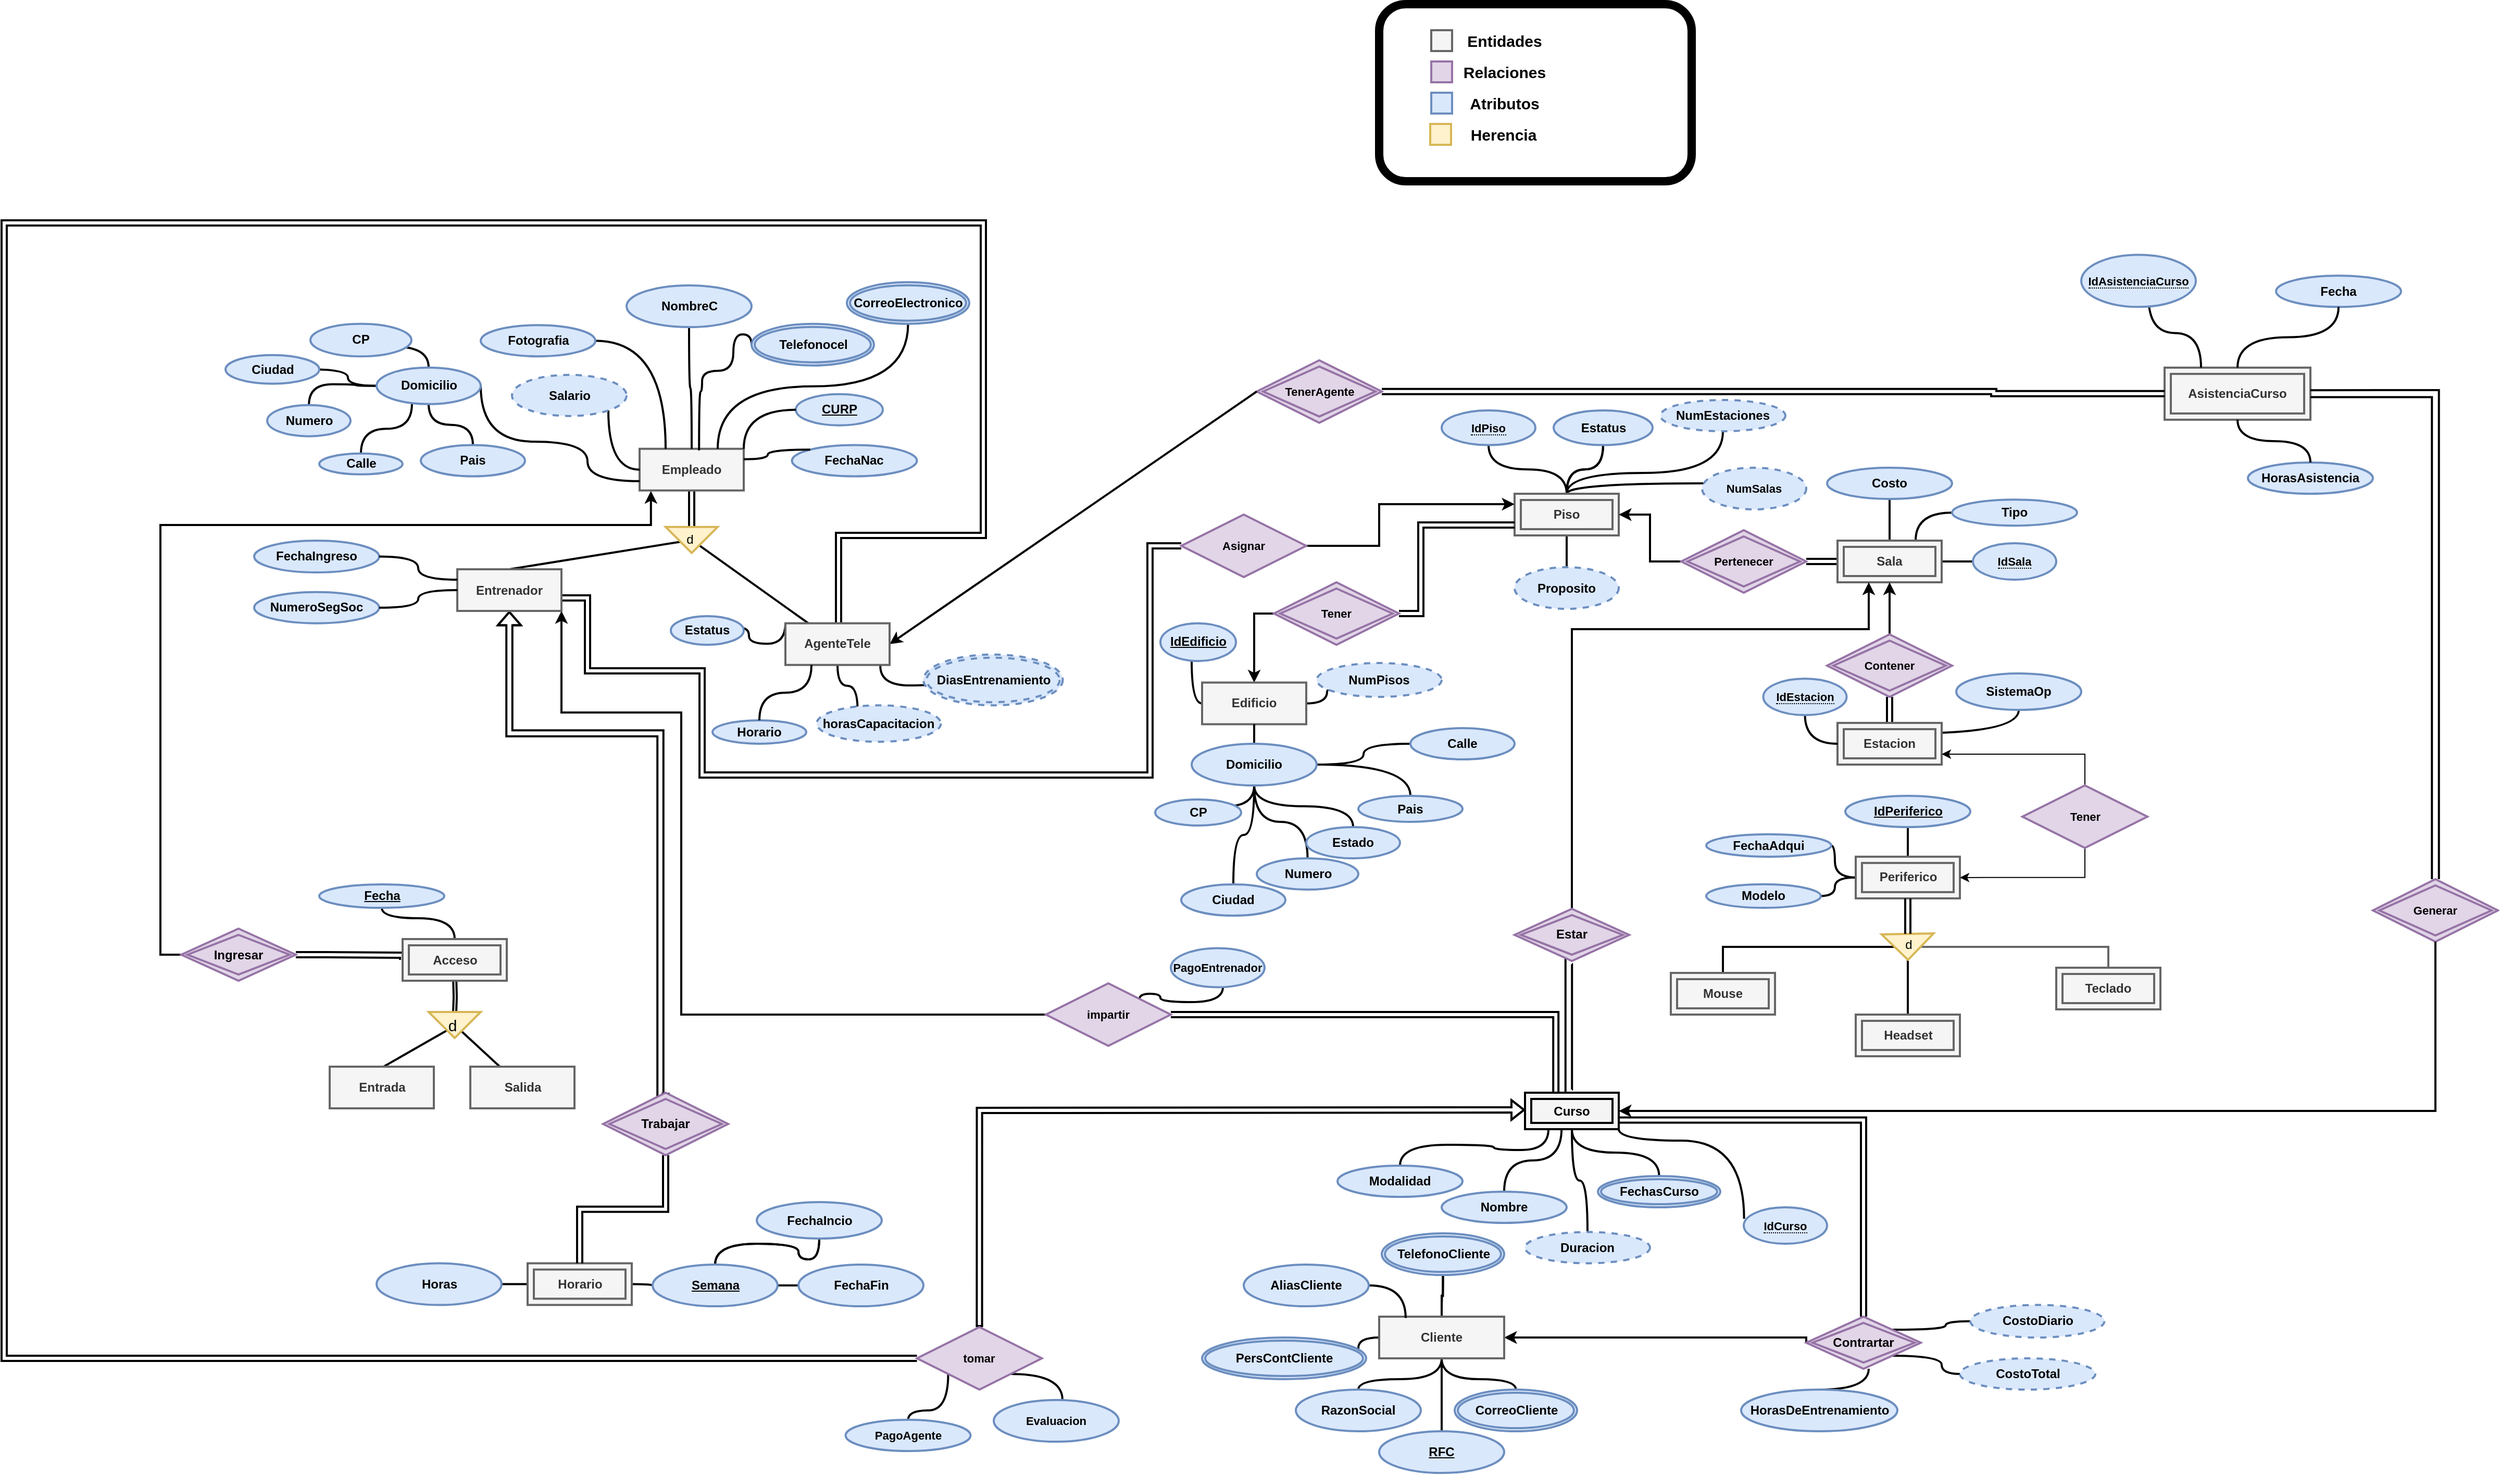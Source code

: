 <mxfile version="20.6.0" type="google"><diagram name="ERTeleLlamadas" id="udlwMHLQtbWOBeHchyNE"><mxGraphModel dx="2771" dy="1814" grid="1" gridSize="10" guides="1" tooltips="1" connect="1" arrows="1" fold="1" page="1" pageScale="1" pageWidth="827" pageHeight="1169" math="0" shadow="0"><root><mxCell id="ZOtWK11WIbqj_ysgUriF-0"/><mxCell id="ZOtWK11WIbqj_ysgUriF-1" parent="ZOtWK11WIbqj_ysgUriF-0"/><mxCell id="ZOtWK11WIbqj_ysgUriF-13" value="" style="edgeStyle=orthogonalEdgeStyle;shape=connector;rounded=0;orthogonalLoop=1;jettySize=auto;html=1;labelBackgroundColor=default;strokeColor=default;fontFamily=Helvetica;fontSize=11;fontColor=default;endArrow=none;endFill=0;curved=1;strokeWidth=2;fontStyle=1" parent="ZOtWK11WIbqj_ysgUriF-1" source="ZOtWK11WIbqj_ysgUriF-16" target="ZOtWK11WIbqj_ysgUriF-91" edge="1"><mxGeometry relative="1" as="geometry"/></mxCell><mxCell id="ZOtWK11WIbqj_ysgUriF-14" value="" style="edgeStyle=orthogonalEdgeStyle;shape=connector;rounded=0;orthogonalLoop=1;jettySize=auto;html=1;labelBackgroundColor=default;strokeColor=default;fontFamily=Helvetica;fontSize=11;fontColor=default;endArrow=none;endFill=0;startArrow=classic;startFill=1;entryX=0;entryY=0.5;entryDx=0;entryDy=0;strokeWidth=2;fontStyle=1" parent="ZOtWK11WIbqj_ysgUriF-1" source="ZOtWK11WIbqj_ysgUriF-16" target="ZOtWK11WIbqj_ysgUriF-158" edge="1"><mxGeometry relative="1" as="geometry"><mxPoint x="-80" y="505" as="targetPoint"/><Array as="points"><mxPoint x="-140" y="365"/></Array></mxGeometry></mxCell><mxCell id="ZOtWK11WIbqj_ysgUriF-15" value="" style="edgeStyle=orthogonalEdgeStyle;rounded=0;orthogonalLoop=1;jettySize=auto;html=1;endArrow=none;endFill=0;curved=1;strokeWidth=2;fontStyle=1" parent="ZOtWK11WIbqj_ysgUriF-1" source="ZOtWK11WIbqj_ysgUriF-16" target="ZOtWK11WIbqj_ysgUriF-253" edge="1"><mxGeometry relative="1" as="geometry"><Array as="points"><mxPoint x="-200" y="451"/></Array></mxGeometry></mxCell><mxCell id="ZOtWK11WIbqj_ysgUriF-16" value="Edificio" style="whiteSpace=wrap;html=1;align=center;fillColor=#f5f5f5;strokeColor=#666666;fontColor=#333333;strokeWidth=2;fontStyle=1" parent="ZOtWK11WIbqj_ysgUriF-1" vertex="1"><mxGeometry x="-190" y="431.25" width="100" height="40" as="geometry"/></mxCell><mxCell id="ZOtWK11WIbqj_ysgUriF-17" value="" style="edgeStyle=orthogonalEdgeStyle;shape=connector;rounded=0;orthogonalLoop=1;jettySize=auto;html=1;labelBackgroundColor=default;strokeColor=default;fontFamily=Helvetica;fontSize=11;fontColor=default;endArrow=none;endFill=0;curved=1;strokeWidth=2;fontStyle=1" parent="ZOtWK11WIbqj_ysgUriF-1" source="ZOtWK11WIbqj_ysgUriF-22" target="ZOtWK11WIbqj_ysgUriF-106" edge="1"><mxGeometry relative="1" as="geometry"/></mxCell><mxCell id="ZOtWK11WIbqj_ysgUriF-18" value="" style="edgeStyle=orthogonalEdgeStyle;shape=connector;rounded=0;orthogonalLoop=1;jettySize=auto;html=1;labelBackgroundColor=default;strokeColor=default;fontFamily=Helvetica;fontSize=11;fontColor=default;endArrow=none;endFill=0;curved=1;fontStyle=1;strokeWidth=2;" parent="ZOtWK11WIbqj_ysgUriF-1" source="ZOtWK11WIbqj_ysgUriF-22" target="ZOtWK11WIbqj_ysgUriF-254" edge="1"><mxGeometry relative="1" as="geometry"><mxPoint x="330" y="211.35" as="targetPoint"/><Array as="points"><mxPoint x="160" y="240"/><mxPoint x="330" y="240"/></Array></mxGeometry></mxCell><mxCell id="ZOtWK11WIbqj_ysgUriF-19" value="" style="edgeStyle=orthogonalEdgeStyle;shape=connector;rounded=0;orthogonalLoop=1;jettySize=auto;html=1;labelBackgroundColor=default;strokeColor=default;fontFamily=Helvetica;fontSize=11;fontColor=default;endArrow=none;endFill=0;curved=1;strokeWidth=2;fontStyle=1" parent="ZOtWK11WIbqj_ysgUriF-1" source="ZOtWK11WIbqj_ysgUriF-22" target="ZOtWK11WIbqj_ysgUriF-107" edge="1"><mxGeometry relative="1" as="geometry"><Array as="points"><mxPoint x="160" y="230"/><mxPoint x="310" y="230"/></Array></mxGeometry></mxCell><mxCell id="ZOtWK11WIbqj_ysgUriF-20" value="" style="edgeStyle=orthogonalEdgeStyle;shape=connector;curved=1;rounded=0;orthogonalLoop=1;jettySize=auto;html=1;labelBackgroundColor=default;strokeColor=default;fontFamily=Helvetica;fontSize=11;fontColor=default;endArrow=none;endFill=0;strokeWidth=2;fontStyle=1" parent="ZOtWK11WIbqj_ysgUriF-1" source="ZOtWK11WIbqj_ysgUriF-22" target="ZOtWK11WIbqj_ysgUriF-106" edge="1"><mxGeometry relative="1" as="geometry"/></mxCell><mxCell id="ZOtWK11WIbqj_ysgUriF-21" value="" style="edgeStyle=orthogonalEdgeStyle;shape=connector;curved=1;rounded=0;orthogonalLoop=1;jettySize=auto;html=1;labelBackgroundColor=default;strokeColor=default;fontFamily=Helvetica;fontSize=11;fontColor=default;endArrow=none;endFill=0;strokeWidth=2;fontStyle=1" parent="ZOtWK11WIbqj_ysgUriF-1" source="ZOtWK11WIbqj_ysgUriF-22" target="ZOtWK11WIbqj_ysgUriF-255" edge="1"><mxGeometry relative="1" as="geometry"><mxPoint x="85.0" y="211.56" as="targetPoint"/></mxGeometry></mxCell><mxCell id="uBhS_amr2QesEm3c0EPb-1" value="" style="edgeStyle=orthogonalEdgeStyle;rounded=0;orthogonalLoop=1;jettySize=auto;html=1;endArrow=none;endFill=0;strokeWidth=2;" parent="ZOtWK11WIbqj_ysgUriF-1" source="ZOtWK11WIbqj_ysgUriF-22" target="l1vjr1UP_Oa_6pztz99y-0" edge="1"><mxGeometry relative="1" as="geometry"><mxPoint x="160" y="330" as="targetPoint"/></mxGeometry></mxCell><mxCell id="ZOtWK11WIbqj_ysgUriF-22" value="Piso" style="shape=ext;margin=3;double=1;whiteSpace=wrap;html=1;align=center;fillColor=#f5f5f5;strokeColor=#666666;fontColor=#333333;strokeWidth=2;fontStyle=1" parent="ZOtWK11WIbqj_ysgUriF-1" vertex="1"><mxGeometry x="110" y="250.0" width="100" height="40" as="geometry"/></mxCell><mxCell id="ZOtWK11WIbqj_ysgUriF-23" value="" style="edgeStyle=orthogonalEdgeStyle;shape=connector;rounded=0;orthogonalLoop=1;jettySize=auto;html=1;labelBackgroundColor=default;strokeColor=default;fontFamily=Helvetica;fontSize=11;fontColor=default;endArrow=none;endFill=0;curved=1;strokeWidth=2;fontStyle=1" parent="ZOtWK11WIbqj_ysgUriF-1" source="ZOtWK11WIbqj_ysgUriF-26" target="ZOtWK11WIbqj_ysgUriF-124" edge="1"><mxGeometry relative="1" as="geometry"/></mxCell><mxCell id="ZOtWK11WIbqj_ysgUriF-24" value="" style="edgeStyle=orthogonalEdgeStyle;shape=connector;rounded=0;orthogonalLoop=1;jettySize=auto;html=1;labelBackgroundColor=default;strokeColor=default;fontFamily=Helvetica;fontSize=11;fontColor=default;endArrow=none;endFill=0;curved=1;strokeWidth=2;fontStyle=1" parent="ZOtWK11WIbqj_ysgUriF-1" source="ZOtWK11WIbqj_ysgUriF-26" target="ZOtWK11WIbqj_ysgUriF-125" edge="1"><mxGeometry relative="1" as="geometry"/></mxCell><mxCell id="ZOtWK11WIbqj_ysgUriF-25" value="" style="edgeStyle=orthogonalEdgeStyle;shape=connector;rounded=0;orthogonalLoop=1;jettySize=auto;html=1;labelBackgroundColor=default;strokeColor=default;fontFamily=Helvetica;fontSize=11;fontColor=default;endArrow=none;endFill=0;curved=1;strokeWidth=2;fontStyle=1" parent="ZOtWK11WIbqj_ysgUriF-1" source="ZOtWK11WIbqj_ysgUriF-26" target="ZOtWK11WIbqj_ysgUriF-126" edge="1"><mxGeometry relative="1" as="geometry"/></mxCell><mxCell id="ZOtWK11WIbqj_ysgUriF-26" value="Periferico" style="shape=ext;margin=3;double=1;whiteSpace=wrap;html=1;align=center;fillColor=#f5f5f5;strokeColor=#666666;fontColor=#333333;strokeWidth=2;fontStyle=1" parent="ZOtWK11WIbqj_ysgUriF-1" vertex="1"><mxGeometry x="437.5" y="598.44" width="100" height="40" as="geometry"/></mxCell><mxCell id="ZOtWK11WIbqj_ysgUriF-54" style="edgeStyle=orthogonalEdgeStyle;shape=connector;rounded=0;orthogonalLoop=1;jettySize=auto;html=1;labelBackgroundColor=default;strokeColor=default;fontFamily=Helvetica;fontSize=11;fontColor=default;startArrow=classic;startFill=1;endArrow=none;endFill=0;strokeWidth=2;fontStyle=1;entryX=0;entryY=0.5;entryDx=0;entryDy=0;" parent="ZOtWK11WIbqj_ysgUriF-1" source="APZzNTNOzG6CuJ4QR7lQ-18" target="ZOtWK11WIbqj_ysgUriF-169" edge="1"><mxGeometry relative="1" as="geometry"><mxPoint x="-810" y="610" as="sourcePoint"/><mxPoint x="-280" y="775" as="targetPoint"/><Array as="points"><mxPoint x="-805" y="460"/><mxPoint x="-690" y="460"/><mxPoint x="-690" y="750"/></Array></mxGeometry></mxCell><mxCell id="ZOtWK11WIbqj_ysgUriF-55" style="edgeStyle=orthogonalEdgeStyle;shape=connector;rounded=0;orthogonalLoop=1;jettySize=auto;html=1;labelBackgroundColor=default;strokeColor=default;fontFamily=Helvetica;fontSize=11;fontColor=default;startArrow=classic;startFill=1;endArrow=none;endFill=0;strokeWidth=2;fontStyle=1;exitX=0.109;exitY=0.961;exitDx=0;exitDy=0;exitPerimeter=0;entryX=0;entryY=0.5;entryDx=0;entryDy=0;" parent="ZOtWK11WIbqj_ysgUriF-1" target="ZOtWK11WIbqj_ysgUriF-261" edge="1"><mxGeometry relative="1" as="geometry"><mxPoint x="-719.1" y="247.29" as="sourcePoint"/><mxPoint x="-770" y="770.182" as="targetPoint"/><Array as="points"><mxPoint x="-719" y="280"/><mxPoint x="-1190" y="280"/><mxPoint x="-1190" y="692"/></Array></mxGeometry></mxCell><mxCell id="ZOtWK11WIbqj_ysgUriF-91" value="NumPisos" style="ellipse;whiteSpace=wrap;html=1;fillColor=#dae8fc;strokeColor=#6c8ebf;dashed=1;strokeWidth=2;fontStyle=1" parent="ZOtWK11WIbqj_ysgUriF-1" vertex="1"><mxGeometry x="-80" y="412.5" width="120" height="32.5" as="geometry"/></mxCell><mxCell id="ZOtWK11WIbqj_ysgUriF-92" value="" style="edgeStyle=orthogonalEdgeStyle;rounded=0;orthogonalLoop=1;jettySize=auto;html=1;endArrow=none;endFill=0;curved=1;strokeWidth=2;fontStyle=1" parent="ZOtWK11WIbqj_ysgUriF-1" source="ZOtWK11WIbqj_ysgUriF-99" target="ZOtWK11WIbqj_ysgUriF-100" edge="1"><mxGeometry relative="1" as="geometry"/></mxCell><mxCell id="ZOtWK11WIbqj_ysgUriF-93" value="" style="edgeStyle=orthogonalEdgeStyle;shape=connector;rounded=0;orthogonalLoop=1;jettySize=auto;html=1;labelBackgroundColor=default;strokeColor=default;fontFamily=Helvetica;fontSize=11;fontColor=default;endArrow=none;endFill=0;curved=1;strokeWidth=2;fontStyle=1" parent="ZOtWK11WIbqj_ysgUriF-1" source="ZOtWK11WIbqj_ysgUriF-99" target="ZOtWK11WIbqj_ysgUriF-101" edge="1"><mxGeometry relative="1" as="geometry"/></mxCell><mxCell id="ZOtWK11WIbqj_ysgUriF-94" value="" style="edgeStyle=orthogonalEdgeStyle;shape=connector;rounded=0;orthogonalLoop=1;jettySize=auto;html=1;labelBackgroundColor=default;strokeColor=default;fontFamily=Helvetica;fontSize=11;fontColor=default;endArrow=none;endFill=0;curved=1;strokeWidth=2;fontStyle=1" parent="ZOtWK11WIbqj_ysgUriF-1" source="ZOtWK11WIbqj_ysgUriF-99" target="ZOtWK11WIbqj_ysgUriF-102" edge="1"><mxGeometry relative="1" as="geometry"/></mxCell><mxCell id="ZOtWK11WIbqj_ysgUriF-95" value="" style="edgeStyle=orthogonalEdgeStyle;shape=connector;rounded=0;orthogonalLoop=1;jettySize=auto;html=1;labelBackgroundColor=default;strokeColor=default;fontFamily=Helvetica;fontSize=11;fontColor=default;endArrow=none;endFill=0;curved=1;strokeWidth=2;fontStyle=1" parent="ZOtWK11WIbqj_ysgUriF-1" source="ZOtWK11WIbqj_ysgUriF-99" target="ZOtWK11WIbqj_ysgUriF-103" edge="1"><mxGeometry relative="1" as="geometry"/></mxCell><mxCell id="ZOtWK11WIbqj_ysgUriF-96" value="" style="edgeStyle=orthogonalEdgeStyle;shape=connector;rounded=0;orthogonalLoop=1;jettySize=auto;html=1;labelBackgroundColor=default;strokeColor=default;fontFamily=Helvetica;fontSize=11;fontColor=default;endArrow=none;endFill=0;curved=1;strokeWidth=2;fontStyle=1" parent="ZOtWK11WIbqj_ysgUriF-1" source="ZOtWK11WIbqj_ysgUriF-99" target="ZOtWK11WIbqj_ysgUriF-104" edge="1"><mxGeometry relative="1" as="geometry"/></mxCell><mxCell id="ZOtWK11WIbqj_ysgUriF-97" value="" style="edgeStyle=orthogonalEdgeStyle;shape=connector;rounded=0;orthogonalLoop=1;jettySize=auto;html=1;labelBackgroundColor=default;strokeColor=default;fontFamily=Helvetica;fontSize=11;fontColor=default;endArrow=none;endFill=0;curved=1;strokeWidth=2;fontStyle=1" parent="ZOtWK11WIbqj_ysgUriF-1" source="ZOtWK11WIbqj_ysgUriF-99" target="ZOtWK11WIbqj_ysgUriF-105" edge="1"><mxGeometry relative="1" as="geometry"/></mxCell><mxCell id="ZOtWK11WIbqj_ysgUriF-98" style="edgeStyle=orthogonalEdgeStyle;shape=connector;rounded=0;orthogonalLoop=1;jettySize=auto;html=1;labelBackgroundColor=default;strokeColor=default;fontFamily=Helvetica;fontSize=11;fontColor=default;endArrow=none;endFill=0;curved=1;strokeWidth=2;fontStyle=1" parent="ZOtWK11WIbqj_ysgUriF-1" source="ZOtWK11WIbqj_ysgUriF-99" target="ZOtWK11WIbqj_ysgUriF-16" edge="1"><mxGeometry relative="1" as="geometry"/></mxCell><mxCell id="ZOtWK11WIbqj_ysgUriF-99" value="Domicilio" style="ellipse;whiteSpace=wrap;html=1;fillColor=#dae8fc;strokeColor=#6c8ebf;strokeWidth=2;fontStyle=1" parent="ZOtWK11WIbqj_ysgUriF-1" vertex="1"><mxGeometry x="-200" y="490" width="120" height="40" as="geometry"/></mxCell><mxCell id="ZOtWK11WIbqj_ysgUriF-100" value="Pais" style="ellipse;whiteSpace=wrap;html=1;fillColor=#dae8fc;strokeColor=#6c8ebf;strokeWidth=2;fontStyle=1" parent="ZOtWK11WIbqj_ysgUriF-1" vertex="1"><mxGeometry x="-40" y="540" width="100" height="25" as="geometry"/></mxCell><mxCell id="ZOtWK11WIbqj_ysgUriF-101" value="Calle" style="ellipse;whiteSpace=wrap;html=1;fillColor=#dae8fc;strokeColor=#6c8ebf;strokeWidth=2;fontStyle=1" parent="ZOtWK11WIbqj_ysgUriF-1" vertex="1"><mxGeometry x="10" y="475" width="100" height="30" as="geometry"/></mxCell><mxCell id="ZOtWK11WIbqj_ysgUriF-102" value="Numero" style="ellipse;whiteSpace=wrap;html=1;fillColor=#dae8fc;strokeColor=#6c8ebf;strokeWidth=2;fontStyle=1" parent="ZOtWK11WIbqj_ysgUriF-1" vertex="1"><mxGeometry x="-137.5" y="600" width="97.5" height="30" as="geometry"/></mxCell><mxCell id="ZOtWK11WIbqj_ysgUriF-103" value="Ciudad" style="ellipse;whiteSpace=wrap;html=1;fillColor=#dae8fc;strokeColor=#6c8ebf;strokeWidth=2;fontStyle=1" parent="ZOtWK11WIbqj_ysgUriF-1" vertex="1"><mxGeometry x="-210" y="625" width="100" height="30" as="geometry"/></mxCell><mxCell id="ZOtWK11WIbqj_ysgUriF-104" value="CP" style="ellipse;whiteSpace=wrap;html=1;fillColor=#dae8fc;strokeColor=#6c8ebf;strokeWidth=2;fontStyle=1" parent="ZOtWK11WIbqj_ysgUriF-1" vertex="1"><mxGeometry x="-235" y="543.49" width="82.5" height="25" as="geometry"/></mxCell><mxCell id="ZOtWK11WIbqj_ysgUriF-105" value="Estado" style="ellipse;whiteSpace=wrap;html=1;fillColor=#dae8fc;strokeColor=#6c8ebf;strokeWidth=2;fontStyle=1" parent="ZOtWK11WIbqj_ysgUriF-1" vertex="1"><mxGeometry x="-90" y="570" width="90" height="30" as="geometry"/></mxCell><mxCell id="ZOtWK11WIbqj_ysgUriF-106" value="Estatus" style="ellipse;whiteSpace=wrap;html=1;fillColor=#dae8fc;strokeColor=#6c8ebf;strokeWidth=2;fontStyle=1" parent="ZOtWK11WIbqj_ysgUriF-1" vertex="1"><mxGeometry x="147.5" y="170" width="95" height="33.28" as="geometry"/></mxCell><mxCell id="ZOtWK11WIbqj_ysgUriF-107" value="NumEstaciones" style="ellipse;whiteSpace=wrap;html=1;fillColor=#dae8fc;strokeColor=#6c8ebf;dashed=1;strokeWidth=2;fontStyle=1" parent="ZOtWK11WIbqj_ysgUriF-1" vertex="1"><mxGeometry x="250" y="160" width="120" height="30" as="geometry"/></mxCell><mxCell id="ZOtWK11WIbqj_ysgUriF-108" value="" style="edgeStyle=orthogonalEdgeStyle;shape=connector;rounded=0;orthogonalLoop=1;jettySize=auto;html=1;labelBackgroundColor=default;fontFamily=Helvetica;fontSize=11;fontColor=default;endArrow=classic;strokeColor=none;strokeWidth=2;fontStyle=1" parent="ZOtWK11WIbqj_ysgUriF-1" edge="1"><mxGeometry relative="1" as="geometry"><mxPoint x="447.5" y="280" as="targetPoint"/><mxPoint x="500" y="285" as="sourcePoint"/></mxGeometry></mxCell><mxCell id="ZOtWK11WIbqj_ysgUriF-115" value="" style="edgeStyle=orthogonalEdgeStyle;shape=connector;rounded=0;orthogonalLoop=1;jettySize=auto;html=1;labelBackgroundColor=default;strokeColor=default;fontFamily=Helvetica;fontSize=11;fontColor=default;endArrow=none;endFill=0;fontStyle=1;strokeWidth=2;" parent="ZOtWK11WIbqj_ysgUriF-1" source="ZOtWK11WIbqj_ysgUriF-118" target="ZOtWK11WIbqj_ysgUriF-119" edge="1"><mxGeometry relative="1" as="geometry"/></mxCell><mxCell id="ZOtWK11WIbqj_ysgUriF-116" style="edgeStyle=orthogonalEdgeStyle;shape=link;rounded=0;orthogonalLoop=1;jettySize=auto;html=1;labelBackgroundColor=default;strokeColor=default;fontFamily=Helvetica;fontSize=11;fontColor=default;startArrow=none;startFill=0;endArrow=none;endFill=0;fontStyle=1;strokeWidth=2;" parent="ZOtWK11WIbqj_ysgUriF-1" source="ZOtWK11WIbqj_ysgUriF-118" target="ZOtWK11WIbqj_ysgUriF-160" edge="1"><mxGeometry relative="1" as="geometry"/></mxCell><mxCell id="ZOtWK11WIbqj_ysgUriF-117" value="" style="edgeStyle=orthogonalEdgeStyle;shape=connector;curved=1;rounded=0;orthogonalLoop=1;jettySize=auto;html=1;labelBackgroundColor=default;strokeColor=default;fontFamily=Helvetica;fontSize=11;fontColor=default;endArrow=none;endFill=0;strokeWidth=2;fontStyle=1" parent="ZOtWK11WIbqj_ysgUriF-1" source="ZOtWK11WIbqj_ysgUriF-118" target="ZOtWK11WIbqj_ysgUriF-256" edge="1"><mxGeometry relative="1" as="geometry"><mxPoint x="590" y="315" as="targetPoint"/></mxGeometry></mxCell><mxCell id="2PrDSPa9IODFkhILIv70-20" style="edgeStyle=orthogonalEdgeStyle;shape=connector;curved=1;rounded=0;orthogonalLoop=1;jettySize=auto;html=1;exitX=0.75;exitY=0;exitDx=0;exitDy=0;entryX=0;entryY=0.5;entryDx=0;entryDy=0;labelBackgroundColor=default;strokeColor=default;strokeWidth=2;fontFamily=Helvetica;fontSize=11;fontColor=#FF0000;endArrow=none;endFill=0;" parent="ZOtWK11WIbqj_ysgUriF-1" source="ZOtWK11WIbqj_ysgUriF-118" target="2PrDSPa9IODFkhILIv70-19" edge="1"><mxGeometry relative="1" as="geometry"/></mxCell><mxCell id="ZOtWK11WIbqj_ysgUriF-118" value="Sala" style="shape=ext;margin=3;double=1;whiteSpace=wrap;html=1;align=center;fillColor=#f5f5f5;strokeColor=#666666;fontColor=#333333;fontStyle=1;strokeWidth=2;" parent="ZOtWK11WIbqj_ysgUriF-1" vertex="1"><mxGeometry x="420" y="295.0" width="100" height="40" as="geometry"/></mxCell><mxCell id="ZOtWK11WIbqj_ysgUriF-119" value="Costo" style="ellipse;whiteSpace=wrap;html=1;fillColor=#dae8fc;strokeColor=#6c8ebf;strokeWidth=2;fontStyle=1" parent="ZOtWK11WIbqj_ysgUriF-1" vertex="1"><mxGeometry x="410" y="225" width="120" height="30" as="geometry"/></mxCell><mxCell id="ZOtWK11WIbqj_ysgUriF-120" value="" style="edgeStyle=orthogonalEdgeStyle;shape=connector;rounded=0;orthogonalLoop=1;jettySize=auto;html=1;labelBackgroundColor=default;strokeColor=default;fontFamily=Helvetica;fontSize=11;fontColor=default;endArrow=none;endFill=0;curved=1;exitX=0.7;exitY=0.25;exitDx=0;exitDy=0;exitPerimeter=0;strokeWidth=2;fontStyle=1" parent="ZOtWK11WIbqj_ysgUriF-1" source="ZOtWK11WIbqj_ysgUriF-122" target="ZOtWK11WIbqj_ysgUriF-123" edge="1"><mxGeometry relative="1" as="geometry"/></mxCell><mxCell id="ZOtWK11WIbqj_ysgUriF-121" style="edgeStyle=orthogonalEdgeStyle;shape=link;rounded=0;orthogonalLoop=1;jettySize=auto;html=1;labelBackgroundColor=default;strokeColor=default;fontFamily=Helvetica;fontSize=11;fontColor=default;startArrow=none;startFill=0;endArrow=none;endFill=0;strokeWidth=2;fontStyle=1" parent="ZOtWK11WIbqj_ysgUriF-1" source="ZOtWK11WIbqj_ysgUriF-122" target="ZOtWK11WIbqj_ysgUriF-162" edge="1"><mxGeometry relative="1" as="geometry"/></mxCell><mxCell id="ZOtWK11WIbqj_ysgUriF-122" value="Estacion" style="shape=ext;margin=3;double=1;whiteSpace=wrap;html=1;align=center;fillColor=#f5f5f5;strokeColor=#666666;strokeWidth=2;fontStyle=1;fontColor=#333333;" parent="ZOtWK11WIbqj_ysgUriF-1" vertex="1"><mxGeometry x="420" y="470.0" width="100" height="40" as="geometry"/></mxCell><mxCell id="ZOtWK11WIbqj_ysgUriF-123" value="SistemaOp" style="ellipse;whiteSpace=wrap;html=1;fillColor=#dae8fc;strokeColor=#6c8ebf;strokeWidth=2;fontStyle=1" parent="ZOtWK11WIbqj_ysgUriF-1" vertex="1"><mxGeometry x="534" y="422.5" width="120" height="35" as="geometry"/></mxCell><mxCell id="ZOtWK11WIbqj_ysgUriF-124" value="FechaAdqui" style="ellipse;whiteSpace=wrap;html=1;fillColor=#dae8fc;strokeColor=#6c8ebf;strokeWidth=2;fontStyle=1" parent="ZOtWK11WIbqj_ysgUriF-1" vertex="1"><mxGeometry x="294" y="576.88" width="120" height="21.56" as="geometry"/></mxCell><mxCell id="ZOtWK11WIbqj_ysgUriF-125" value="&lt;u&gt;IdPeriferico&lt;/u&gt;" style="ellipse;whiteSpace=wrap;html=1;fillColor=#dae8fc;strokeColor=#6c8ebf;strokeWidth=2;fontStyle=1" parent="ZOtWK11WIbqj_ysgUriF-1" vertex="1"><mxGeometry x="427.5" y="540" width="120" height="30" as="geometry"/></mxCell><mxCell id="ZOtWK11WIbqj_ysgUriF-126" value="Modelo" style="ellipse;whiteSpace=wrap;html=1;fillColor=#dae8fc;strokeColor=#6c8ebf;strokeWidth=2;fontStyle=1" parent="ZOtWK11WIbqj_ysgUriF-1" vertex="1"><mxGeometry x="294" y="624.9" width="110" height="22.6" as="geometry"/></mxCell><mxCell id="ZOtWK11WIbqj_ysgUriF-127" value="" style="edgeStyle=orthogonalEdgeStyle;shape=connector;rounded=0;orthogonalLoop=1;jettySize=auto;html=1;labelBackgroundColor=default;strokeColor=#666666;fontFamily=Helvetica;fontSize=11;fontColor=default;endArrow=none;endFill=0;fillColor=#f5f5f5;strokeWidth=2;fontStyle=1;entryX=0.5;entryY=0;entryDx=0;entryDy=0;" parent="ZOtWK11WIbqj_ysgUriF-1" source="ZOtWK11WIbqj_ysgUriF-130" target="ZxUgqYl8Q0zENnuKw4-I-2" edge="1"><mxGeometry relative="1" as="geometry"><mxPoint x="667.5" y="720" as="targetPoint"/></mxGeometry></mxCell><mxCell id="ZOtWK11WIbqj_ysgUriF-128" value="" style="edgeStyle=orthogonalEdgeStyle;shape=connector;rounded=0;orthogonalLoop=1;jettySize=auto;html=1;labelBackgroundColor=default;strokeColor=default;fontFamily=Helvetica;fontSize=11;fontColor=default;endArrow=none;endFill=0;strokeWidth=2;fontStyle=1;entryX=0.5;entryY=0;entryDx=0;entryDy=0;" parent="ZOtWK11WIbqj_ysgUriF-1" source="ZOtWK11WIbqj_ysgUriF-130" target="ZxUgqYl8Q0zENnuKw4-I-3" edge="1"><mxGeometry relative="1" as="geometry"><mxPoint x="387.5" y="720" as="targetPoint"/></mxGeometry></mxCell><mxCell id="ZOtWK11WIbqj_ysgUriF-129" value="" style="edgeStyle=orthogonalEdgeStyle;shape=connector;rounded=0;orthogonalLoop=1;jettySize=auto;html=1;labelBackgroundColor=default;strokeColor=default;fontFamily=Helvetica;fontSize=11;fontColor=default;endArrow=none;endFill=0;strokeWidth=2;fontStyle=1;" parent="ZOtWK11WIbqj_ysgUriF-1" source="ZOtWK11WIbqj_ysgUriF-130" edge="1"><mxGeometry relative="1" as="geometry"><Array as="points"><mxPoint x="488" y="760"/></Array><mxPoint x="490" y="760" as="targetPoint"/></mxGeometry></mxCell><mxCell id="ZOtWK11WIbqj_ysgUriF-130" value="" style="triangle;whiteSpace=wrap;html=1;fillColor=#fff2cc;rotation=89;strokeColor=#d6b656;strokeWidth=2;fontStyle=1" parent="ZOtWK11WIbqj_ysgUriF-1" vertex="1"><mxGeometry x="475" y="660" width="25" height="50" as="geometry"/></mxCell><mxCell id="ZOtWK11WIbqj_ysgUriF-131" value="" style="endArrow=none;html=1;rounded=0;shape=link;exitX=0.5;exitY=1;exitDx=0;exitDy=0;strokeWidth=2;fontStyle=1" parent="ZOtWK11WIbqj_ysgUriF-1" source="ZOtWK11WIbqj_ysgUriF-26" target="ZOtWK11WIbqj_ysgUriF-130" edge="1"><mxGeometry relative="1" as="geometry"><mxPoint x="267.5" y="300" as="sourcePoint"/><mxPoint x="267.5" y="260.0" as="targetPoint"/><Array as="points"/></mxGeometry></mxCell><mxCell id="ZOtWK11WIbqj_ysgUriF-134" value="" style="edgeStyle=orthogonalEdgeStyle;shape=connector;rounded=0;orthogonalLoop=1;jettySize=auto;html=1;labelBackgroundColor=default;strokeColor=default;fontFamily=Helvetica;fontSize=11;fontColor=default;endArrow=none;endFill=0;curved=1;strokeWidth=2;fontStyle=1;exitX=0.25;exitY=1;exitDx=0;exitDy=0;" parent="ZOtWK11WIbqj_ysgUriF-1" source="ZOtWK11WIbqj_ysgUriF-203" target="ZOtWK11WIbqj_ysgUriF-140" edge="1"><mxGeometry relative="1" as="geometry"><mxPoint x="150.0" y="870" as="sourcePoint"/></mxGeometry></mxCell><mxCell id="ZOtWK11WIbqj_ysgUriF-135" value="" style="edgeStyle=orthogonalEdgeStyle;shape=connector;rounded=0;orthogonalLoop=1;jettySize=auto;html=1;labelBackgroundColor=default;strokeColor=default;fontFamily=Helvetica;fontSize=11;fontColor=default;endArrow=none;endFill=0;curved=1;strokeWidth=2;fontStyle=1;exitX=0.39;exitY=0.982;exitDx=0;exitDy=0;exitPerimeter=0;" parent="ZOtWK11WIbqj_ysgUriF-1" source="ZOtWK11WIbqj_ysgUriF-203" target="ZOtWK11WIbqj_ysgUriF-141" edge="1"><mxGeometry relative="1" as="geometry"><mxPoint x="150.0" y="870" as="sourcePoint"/></mxGeometry></mxCell><mxCell id="ZOtWK11WIbqj_ysgUriF-136" value="" style="edgeStyle=orthogonalEdgeStyle;shape=connector;rounded=0;orthogonalLoop=1;jettySize=auto;html=1;labelBackgroundColor=default;strokeColor=default;fontFamily=Helvetica;fontSize=11;fontColor=default;endArrow=none;endFill=0;curved=1;strokeWidth=2;fontStyle=1;exitX=0.5;exitY=1;exitDx=0;exitDy=0;" parent="ZOtWK11WIbqj_ysgUriF-1" source="ZOtWK11WIbqj_ysgUriF-203" target="ZOtWK11WIbqj_ysgUriF-142" edge="1"><mxGeometry relative="1" as="geometry"><mxPoint x="150.0" y="870" as="sourcePoint"/></mxGeometry></mxCell><mxCell id="ZOtWK11WIbqj_ysgUriF-137" style="edgeStyle=orthogonalEdgeStyle;shape=connector;rounded=0;orthogonalLoop=1;jettySize=auto;html=1;labelBackgroundColor=default;strokeColor=default;fontFamily=Helvetica;fontSize=11;fontColor=default;endArrow=none;endFill=0;curved=1;strokeWidth=2;fontStyle=1;exitX=0.5;exitY=1;exitDx=0;exitDy=0;" parent="ZOtWK11WIbqj_ysgUriF-1" source="ZOtWK11WIbqj_ysgUriF-203" target="ZOtWK11WIbqj_ysgUriF-143" edge="1"><mxGeometry relative="1" as="geometry"><mxPoint x="150.0" y="870" as="sourcePoint"/></mxGeometry></mxCell><mxCell id="ZOtWK11WIbqj_ysgUriF-138" style="edgeStyle=orthogonalEdgeStyle;shape=link;rounded=0;orthogonalLoop=1;jettySize=auto;html=1;labelBackgroundColor=default;strokeColor=default;fontFamily=Helvetica;fontSize=11;fontColor=default;startArrow=classic;startFill=1;endArrow=none;endFill=0;exitX=1;exitY=0.75;exitDx=0;exitDy=0;strokeWidth=2;fontStyle=1" parent="ZOtWK11WIbqj_ysgUriF-1" source="ZOtWK11WIbqj_ysgUriF-203" target="ZOtWK11WIbqj_ysgUriF-263" edge="1"><mxGeometry relative="1" as="geometry"><mxPoint x="210" y="851" as="sourcePoint"/><mxPoint x="379.88" y="1063.24" as="targetPoint"/></mxGeometry></mxCell><mxCell id="ZOtWK11WIbqj_ysgUriF-139" style="edgeStyle=orthogonalEdgeStyle;shape=flexArrow;rounded=0;orthogonalLoop=1;jettySize=auto;html=1;labelBackgroundColor=default;strokeColor=#000000;fontFamily=Helvetica;fontSize=11;fontColor=default;startArrow=block;startFill=0;endArrow=none;endFill=0;exitX=0;exitY=0.5;exitDx=0;exitDy=0;strokeWidth=2;fontStyle=1;width=4.096;startSize=3.334;startWidth=11.691;entryX=0.5;entryY=0;entryDx=0;entryDy=0;" parent="ZOtWK11WIbqj_ysgUriF-1" target="ZOtWK11WIbqj_ysgUriF-174" edge="1"><mxGeometry relative="1" as="geometry"><mxPoint x="120" y="841.5" as="sourcePoint"/><mxPoint x="-403.7" y="1030.025" as="targetPoint"/></mxGeometry></mxCell><mxCell id="ZOtWK11WIbqj_ysgUriF-140" value="Modalidad" style="ellipse;whiteSpace=wrap;html=1;fillColor=#dae8fc;strokeColor=#6c8ebf;fontStyle=1;strokeWidth=2;" parent="ZOtWK11WIbqj_ysgUriF-1" vertex="1"><mxGeometry x="-60" y="895" width="120" height="30" as="geometry"/></mxCell><mxCell id="ZOtWK11WIbqj_ysgUriF-141" value="Nombre" style="ellipse;whiteSpace=wrap;html=1;fillColor=#dae8fc;strokeColor=#6c8ebf;strokeWidth=2;fontStyle=1" parent="ZOtWK11WIbqj_ysgUriF-1" vertex="1"><mxGeometry x="40" y="920" width="120" height="30" as="geometry"/></mxCell><mxCell id="ZOtWK11WIbqj_ysgUriF-142" value="Duracion" style="ellipse;whiteSpace=wrap;html=1;fillColor=#dae8fc;strokeColor=#6c8ebf;strokeWidth=2;fontStyle=1;dashed=1;" parent="ZOtWK11WIbqj_ysgUriF-1" vertex="1"><mxGeometry x="120" y="958.75" width="120" height="30" as="geometry"/></mxCell><mxCell id="ZOtWK11WIbqj_ysgUriF-143" value="FechasCurso" style="ellipse;shape=doubleEllipse;margin=3;whiteSpace=wrap;html=1;align=center;fontFamily=Helvetica;fontSize=12;fillColor=#dae8fc;strokeColor=#6c8ebf;rounded=1;arcSize=10;strokeWidth=2;fontStyle=1" parent="ZOtWK11WIbqj_ysgUriF-1" vertex="1"><mxGeometry x="190" y="905" width="117.5" height="30" as="geometry"/></mxCell><mxCell id="ZOtWK11WIbqj_ysgUriF-144" value="" style="edgeStyle=orthogonalEdgeStyle;shape=connector;rounded=0;orthogonalLoop=1;jettySize=auto;html=1;labelBackgroundColor=default;strokeColor=default;fontFamily=Helvetica;fontSize=11;fontColor=default;endArrow=none;endFill=0;curved=1;strokeWidth=2;fontStyle=1" parent="ZOtWK11WIbqj_ysgUriF-1" source="ZOtWK11WIbqj_ysgUriF-151" target="ZOtWK11WIbqj_ysgUriF-152" edge="1"><mxGeometry relative="1" as="geometry"/></mxCell><mxCell id="ZOtWK11WIbqj_ysgUriF-145" value="" style="edgeStyle=orthogonalEdgeStyle;shape=connector;rounded=0;orthogonalLoop=1;jettySize=auto;html=1;labelBackgroundColor=default;strokeColor=default;fontFamily=Helvetica;fontSize=11;fontColor=default;endArrow=none;endFill=0;curved=1;strokeWidth=2;fontStyle=1" parent="ZOtWK11WIbqj_ysgUriF-1" source="ZOtWK11WIbqj_ysgUriF-151" target="ZOtWK11WIbqj_ysgUriF-153" edge="1"><mxGeometry relative="1" as="geometry"/></mxCell><mxCell id="ZOtWK11WIbqj_ysgUriF-146" style="edgeStyle=orthogonalEdgeStyle;shape=connector;rounded=0;orthogonalLoop=1;jettySize=auto;html=1;labelBackgroundColor=default;strokeColor=default;fontFamily=Helvetica;fontSize=11;fontColor=default;endArrow=none;endFill=0;strokeWidth=2;fontStyle=1" parent="ZOtWK11WIbqj_ysgUriF-1" source="ZOtWK11WIbqj_ysgUriF-151" target="ZOtWK11WIbqj_ysgUriF-154" edge="1"><mxGeometry relative="1" as="geometry"/></mxCell><mxCell id="ZOtWK11WIbqj_ysgUriF-147" style="edgeStyle=orthogonalEdgeStyle;shape=connector;rounded=0;orthogonalLoop=1;jettySize=auto;html=1;labelBackgroundColor=default;strokeColor=default;fontFamily=Helvetica;fontSize=11;fontColor=default;endArrow=none;endFill=0;curved=1;strokeWidth=2;fontStyle=1" parent="ZOtWK11WIbqj_ysgUriF-1" source="ZOtWK11WIbqj_ysgUriF-151" target="ZOtWK11WIbqj_ysgUriF-155" edge="1"><mxGeometry relative="1" as="geometry"/></mxCell><mxCell id="ZOtWK11WIbqj_ysgUriF-148" style="edgeStyle=orthogonalEdgeStyle;shape=connector;rounded=0;orthogonalLoop=1;jettySize=auto;html=1;labelBackgroundColor=default;strokeColor=default;fontFamily=Helvetica;fontSize=11;fontColor=default;endArrow=none;endFill=0;curved=1;strokeWidth=2;fontStyle=1" parent="ZOtWK11WIbqj_ysgUriF-1" source="ZOtWK11WIbqj_ysgUriF-151" target="ZOtWK11WIbqj_ysgUriF-156" edge="1"><mxGeometry relative="1" as="geometry"/></mxCell><mxCell id="ZOtWK11WIbqj_ysgUriF-149" style="edgeStyle=orthogonalEdgeStyle;shape=connector;rounded=0;orthogonalLoop=1;jettySize=auto;html=1;labelBackgroundColor=default;strokeColor=default;fontFamily=Helvetica;fontSize=11;fontColor=default;startArrow=classic;startFill=1;endArrow=none;endFill=0;entryX=0;entryY=0.5;entryDx=0;entryDy=0;strokeWidth=2;fontStyle=1;exitX=1;exitY=0.5;exitDx=0;exitDy=0;" parent="ZOtWK11WIbqj_ysgUriF-1" source="ZOtWK11WIbqj_ysgUriF-151" target="ZOtWK11WIbqj_ysgUriF-263" edge="1"><mxGeometry relative="1" as="geometry"><mxPoint x="335" y="1090" as="targetPoint"/><Array as="points"><mxPoint x="390" y="1060"/></Array></mxGeometry></mxCell><mxCell id="ZOtWK11WIbqj_ysgUriF-150" value="" style="edgeStyle=orthogonalEdgeStyle;curved=1;rounded=0;orthogonalLoop=1;jettySize=auto;html=1;endArrow=none;endFill=0;strokeWidth=2;fontStyle=1" parent="ZOtWK11WIbqj_ysgUriF-1" source="ZOtWK11WIbqj_ysgUriF-151" target="ZOtWK11WIbqj_ysgUriF-154" edge="1"><mxGeometry relative="1" as="geometry"/></mxCell><mxCell id="ZOtWK11WIbqj_ysgUriF-151" value="Cliente" style="whiteSpace=wrap;html=1;fillColor=#f5f5f5;strokeColor=#666666;fontColor=#333333;strokeWidth=2;fontStyle=1" parent="ZOtWK11WIbqj_ysgUriF-1" vertex="1"><mxGeometry x="-20" y="1040" width="120" height="40" as="geometry"/></mxCell><mxCell id="ZOtWK11WIbqj_ysgUriF-152" value="RazonSocial" style="ellipse;whiteSpace=wrap;html=1;fillColor=#dae8fc;strokeColor=#6c8ebf;strokeWidth=2;fontStyle=1" parent="ZOtWK11WIbqj_ysgUriF-1" vertex="1"><mxGeometry x="-100" y="1110" width="120" height="40" as="geometry"/></mxCell><mxCell id="ZOtWK11WIbqj_ysgUriF-153" value="&lt;u&gt;RFC&lt;/u&gt;" style="ellipse;whiteSpace=wrap;html=1;fillColor=#dae8fc;strokeColor=#6c8ebf;strokeWidth=2;fontStyle=1" parent="ZOtWK11WIbqj_ysgUriF-1" vertex="1"><mxGeometry x="-20" y="1150" width="120" height="40" as="geometry"/></mxCell><mxCell id="ZOtWK11WIbqj_ysgUriF-154" value="TelefonoCliente" style="ellipse;shape=doubleEllipse;margin=3;whiteSpace=wrap;html=1;align=center;fontFamily=Helvetica;fontSize=12;fillColor=#dae8fc;strokeColor=#6c8ebf;rounded=1;arcSize=10;strokeWidth=2;fontStyle=1" parent="ZOtWK11WIbqj_ysgUriF-1" vertex="1"><mxGeometry x="-17.5" y="960" width="117.5" height="40" as="geometry"/></mxCell><mxCell id="ZOtWK11WIbqj_ysgUriF-155" value="PersContCliente" style="ellipse;shape=doubleEllipse;margin=3;whiteSpace=wrap;html=1;align=center;fontFamily=Helvetica;fontSize=12;fillColor=#dae8fc;strokeColor=#6c8ebf;rounded=1;arcSize=10;strokeWidth=2;fontStyle=1" parent="ZOtWK11WIbqj_ysgUriF-1" vertex="1"><mxGeometry x="-190" y="1060" width="157.5" height="40" as="geometry"/></mxCell><mxCell id="ZOtWK11WIbqj_ysgUriF-156" value="CorreoCliente" style="ellipse;shape=doubleEllipse;margin=3;whiteSpace=wrap;html=1;align=center;fontFamily=Helvetica;fontSize=12;fillColor=#dae8fc;strokeColor=#6c8ebf;rounded=1;arcSize=10;strokeWidth=2;fontStyle=1" parent="ZOtWK11WIbqj_ysgUriF-1" vertex="1"><mxGeometry x="52.5" y="1110" width="117.5" height="40" as="geometry"/></mxCell><mxCell id="ZOtWK11WIbqj_ysgUriF-157" style="edgeStyle=orthogonalEdgeStyle;shape=link;rounded=0;orthogonalLoop=1;jettySize=auto;html=1;entryX=0;entryY=0.75;entryDx=0;entryDy=0;labelBackgroundColor=default;strokeColor=default;fontFamily=Helvetica;fontSize=11;fontColor=default;startArrow=none;startFill=0;endArrow=none;endFill=0;strokeWidth=2;fontStyle=1" parent="ZOtWK11WIbqj_ysgUriF-1" source="ZOtWK11WIbqj_ysgUriF-158" target="ZOtWK11WIbqj_ysgUriF-22" edge="1"><mxGeometry relative="1" as="geometry"><Array as="points"><mxPoint x="20" y="365"/><mxPoint x="20" y="280"/></Array></mxGeometry></mxCell><mxCell id="ZOtWK11WIbqj_ysgUriF-158" value="Tener" style="shape=rhombus;double=1;perimeter=rhombusPerimeter;whiteSpace=wrap;html=1;align=center;fontFamily=Helvetica;fontSize=11;fillColor=#e1d5e7;strokeColor=#9673a6;strokeWidth=2;fontStyle=1" parent="ZOtWK11WIbqj_ysgUriF-1" vertex="1"><mxGeometry x="-121" y="335" width="120" height="60" as="geometry"/></mxCell><mxCell id="ZOtWK11WIbqj_ysgUriF-159" style="edgeStyle=orthogonalEdgeStyle;shape=connector;rounded=0;orthogonalLoop=1;jettySize=auto;html=1;labelBackgroundColor=default;strokeColor=default;fontFamily=Helvetica;fontSize=11;fontColor=default;startArrow=none;startFill=0;endArrow=classic;endFill=1;fontStyle=1;strokeWidth=2;" parent="ZOtWK11WIbqj_ysgUriF-1" source="ZOtWK11WIbqj_ysgUriF-160" target="ZOtWK11WIbqj_ysgUriF-22" edge="1"><mxGeometry relative="1" as="geometry"/></mxCell><mxCell id="ZOtWK11WIbqj_ysgUriF-160" value="Pertenecer" style="shape=rhombus;double=1;perimeter=rhombusPerimeter;whiteSpace=wrap;html=1;align=center;fontFamily=Helvetica;fontSize=11;fillColor=#e1d5e7;strokeColor=#9673a6;fontStyle=1;strokeWidth=2;" parent="ZOtWK11WIbqj_ysgUriF-1" vertex="1"><mxGeometry x="270" y="285" width="120" height="60" as="geometry"/></mxCell><mxCell id="ZOtWK11WIbqj_ysgUriF-161" style="edgeStyle=orthogonalEdgeStyle;shape=connector;rounded=0;orthogonalLoop=1;jettySize=auto;html=1;labelBackgroundColor=default;strokeColor=default;fontFamily=Helvetica;fontSize=11;fontColor=default;startArrow=none;startFill=0;endArrow=classic;endFill=1;strokeWidth=2;fontStyle=1" parent="ZOtWK11WIbqj_ysgUriF-1" source="ZOtWK11WIbqj_ysgUriF-162" target="ZOtWK11WIbqj_ysgUriF-118" edge="1"><mxGeometry relative="1" as="geometry"/></mxCell><mxCell id="ZOtWK11WIbqj_ysgUriF-162" value="Contener" style="shape=rhombus;double=1;perimeter=rhombusPerimeter;whiteSpace=wrap;html=1;align=center;fontFamily=Helvetica;fontSize=11;fillColor=#e1d5e7;strokeColor=#9673a6;strokeWidth=2;fontStyle=1" parent="ZOtWK11WIbqj_ysgUriF-1" vertex="1"><mxGeometry x="410" y="385" width="120" height="60" as="geometry"/></mxCell><mxCell id="ZOtWK11WIbqj_ysgUriF-163" style="edgeStyle=orthogonalEdgeStyle;shape=link;rounded=0;orthogonalLoop=1;jettySize=auto;html=1;labelBackgroundColor=default;strokeColor=default;fontFamily=Helvetica;fontSize=11;fontColor=default;startArrow=none;startFill=0;endArrow=classic;endFill=1;entryX=0.5;entryY=0;entryDx=0;entryDy=0;exitX=0.5;exitY=1;exitDx=0;exitDy=0;fontStyle=1;strokeWidth=2;width=5.238;" parent="ZOtWK11WIbqj_ysgUriF-1" source="ZOtWK11WIbqj_ysgUriF-235" target="ZOtWK11WIbqj_ysgUriF-203" edge="1"><mxGeometry relative="1" as="geometry"><Array as="points"><mxPoint x="162" y="699"/><mxPoint x="162" y="825"/></Array><mxPoint x="190.059" y="733.411" as="sourcePoint"/><mxPoint x="160.0" y="830" as="targetPoint"/></mxGeometry></mxCell><mxCell id="ZOtWK11WIbqj_ysgUriF-164" style="edgeStyle=orthogonalEdgeStyle;shape=connector;rounded=0;orthogonalLoop=1;jettySize=auto;html=1;labelBackgroundColor=default;strokeColor=default;fontFamily=Helvetica;fontSize=11;fontColor=default;startArrow=none;startFill=0;endArrow=classic;endFill=1;exitX=0.5;exitY=0;exitDx=0;exitDy=0;fontStyle=1;strokeWidth=2;" parent="ZOtWK11WIbqj_ysgUriF-1" source="ZOtWK11WIbqj_ysgUriF-235" target="ZOtWK11WIbqj_ysgUriF-118" edge="1"><mxGeometry relative="1" as="geometry"><Array as="points"><mxPoint x="165" y="380"/><mxPoint x="450" y="380"/></Array><mxPoint x="210.059" y="693.469" as="sourcePoint"/></mxGeometry></mxCell><mxCell id="ZOtWK11WIbqj_ysgUriF-165" value="" style="edgeStyle=orthogonalEdgeStyle;shape=connector;rounded=0;orthogonalLoop=1;jettySize=auto;html=1;labelBackgroundColor=default;strokeColor=default;fontFamily=Helvetica;fontSize=11;fontColor=default;startArrow=none;startFill=0;endArrow=none;endFill=0;curved=1;exitX=0.545;exitY=1;exitDx=0;exitDy=0;strokeWidth=2;fontStyle=1;exitPerimeter=0;" parent="ZOtWK11WIbqj_ysgUriF-1" source="ZOtWK11WIbqj_ysgUriF-263" target="ZOtWK11WIbqj_ysgUriF-166" edge="1"><mxGeometry relative="1" as="geometry"><mxPoint x="390" y="1120" as="sourcePoint"/></mxGeometry></mxCell><mxCell id="ZOtWK11WIbqj_ysgUriF-166" value="HorasDeEntrenamiento" style="ellipse;whiteSpace=wrap;html=1;fontSize=12;fillColor=#dae8fc;fontColor=default;strokeColor=#6c8ebf;strokeWidth=2;fontStyle=1;rounded=1;arcSize=10;" parent="ZOtWK11WIbqj_ysgUriF-1" vertex="1"><mxGeometry x="327.5" y="1110" width="150" height="40" as="geometry"/></mxCell><mxCell id="ZOtWK11WIbqj_ysgUriF-167" value="" style="edgeStyle=orthogonalEdgeStyle;shape=connector;rounded=0;orthogonalLoop=1;jettySize=auto;html=1;labelBackgroundColor=default;strokeColor=default;fontFamily=Helvetica;fontSize=11;fontColor=default;startArrow=none;startFill=0;endArrow=none;endFill=0;curved=1;exitX=1;exitY=0;exitDx=0;exitDy=0;strokeWidth=2;fontStyle=1" parent="ZOtWK11WIbqj_ysgUriF-1" source="ZOtWK11WIbqj_ysgUriF-169" target="ZOtWK11WIbqj_ysgUriF-170" edge="1"><mxGeometry relative="1" as="geometry"><Array as="points"><mxPoint x="-250" y="730"/><mxPoint x="-230" y="730"/><mxPoint x="-230" y="738"/><mxPoint x="-170" y="738"/></Array></mxGeometry></mxCell><mxCell id="ZOtWK11WIbqj_ysgUriF-168" style="edgeStyle=orthogonalEdgeStyle;shape=link;rounded=0;orthogonalLoop=1;jettySize=auto;html=1;labelBackgroundColor=default;strokeColor=default;fontFamily=Helvetica;fontSize=11;fontColor=default;startArrow=none;startFill=0;endArrow=none;endFill=0;entryX=0.329;entryY=-0.015;entryDx=0;entryDy=0;entryPerimeter=0;strokeWidth=2;fontStyle=1" parent="ZOtWK11WIbqj_ysgUriF-1" source="ZOtWK11WIbqj_ysgUriF-169" target="ZOtWK11WIbqj_ysgUriF-203" edge="1"><mxGeometry relative="1" as="geometry"><Array as="points"><mxPoint x="150" y="750"/></Array><mxPoint x="150.0" y="830" as="targetPoint"/></mxGeometry></mxCell><mxCell id="ZOtWK11WIbqj_ysgUriF-169" value="&lt;span&gt;impartir&lt;/span&gt;" style="shape=rhombus;perimeter=rhombusPerimeter;whiteSpace=wrap;html=1;align=center;fontFamily=Helvetica;fontSize=11;fillColor=#e1d5e7;strokeColor=#9673a6;strokeWidth=2;fontStyle=1" parent="ZOtWK11WIbqj_ysgUriF-1" vertex="1"><mxGeometry x="-340" y="720" width="120" height="60" as="geometry"/></mxCell><mxCell id="ZOtWK11WIbqj_ysgUriF-170" value="PagoEntrenador" style="ellipse;whiteSpace=wrap;html=1;fontSize=11;fillColor=#dae8fc;strokeColor=#6c8ebf;strokeWidth=2;fontStyle=1" parent="ZOtWK11WIbqj_ysgUriF-1" vertex="1"><mxGeometry x="-220" y="686.25" width="90" height="37.5" as="geometry"/></mxCell><mxCell id="ZOtWK11WIbqj_ysgUriF-171" value="" style="edgeStyle=orthogonalEdgeStyle;shape=connector;rounded=0;orthogonalLoop=1;jettySize=auto;html=1;labelBackgroundColor=default;strokeColor=default;fontFamily=Helvetica;fontSize=11;fontColor=default;startArrow=none;startFill=0;endArrow=none;endFill=0;curved=1;strokeWidth=2;fontStyle=1;exitX=0;exitY=1;exitDx=0;exitDy=0;" parent="ZOtWK11WIbqj_ysgUriF-1" source="ZOtWK11WIbqj_ysgUriF-174" target="ZOtWK11WIbqj_ysgUriF-175" edge="1"><mxGeometry relative="1" as="geometry"/></mxCell><mxCell id="ZOtWK11WIbqj_ysgUriF-172" value="" style="edgeStyle=orthogonalEdgeStyle;shape=connector;rounded=0;orthogonalLoop=1;jettySize=auto;html=1;labelBackgroundColor=default;strokeColor=default;fontFamily=Helvetica;fontSize=11;fontColor=default;startArrow=none;startFill=0;endArrow=none;endFill=0;curved=1;strokeWidth=2;fontStyle=1;exitX=1;exitY=1;exitDx=0;exitDy=0;" parent="ZOtWK11WIbqj_ysgUriF-1" source="ZOtWK11WIbqj_ysgUriF-174" target="ZOtWK11WIbqj_ysgUriF-176" edge="1"><mxGeometry relative="1" as="geometry"><Array as="points"><mxPoint x="-324" y="1095"/><mxPoint x="-324" y="1130"/><mxPoint x="-310" y="1130"/></Array></mxGeometry></mxCell><mxCell id="ZOtWK11WIbqj_ysgUriF-173" style="edgeStyle=orthogonalEdgeStyle;shape=link;rounded=0;orthogonalLoop=1;jettySize=auto;html=1;labelBackgroundColor=default;strokeColor=#000000;fontFamily=Helvetica;fontSize=11;fontColor=default;startArrow=block;startFill=0;endArrow=block;endFill=0;strokeWidth=2;fontStyle=1;entryX=1;entryY=0;entryDx=0;entryDy=0;exitX=0;exitY=0.5;exitDx=0;exitDy=0;" parent="ZOtWK11WIbqj_ysgUriF-1" source="ZOtWK11WIbqj_ysgUriF-174" edge="1"><mxGeometry relative="1" as="geometry"><Array as="points"><mxPoint x="-1340" y="1080"/><mxPoint x="-1340" y="-10"/><mxPoint x="-400" y="-10"/><mxPoint x="-400" y="290"/><mxPoint x="-539" y="290"/></Array><mxPoint x="-539" y="394.3" as="targetPoint"/><mxPoint x="-510" y="1080" as="sourcePoint"/></mxGeometry></mxCell><mxCell id="ZOtWK11WIbqj_ysgUriF-174" value="tomar" style="shape=rhombus;perimeter=rhombusPerimeter;whiteSpace=wrap;html=1;align=center;fontFamily=Helvetica;fontSize=11;fillColor=#e1d5e7;strokeColor=#9673a6;strokeWidth=2;fontStyle=1" parent="ZOtWK11WIbqj_ysgUriF-1" vertex="1"><mxGeometry x="-463.75" y="1050" width="120" height="60" as="geometry"/></mxCell><mxCell id="ZOtWK11WIbqj_ysgUriF-175" value="PagoAgente" style="ellipse;whiteSpace=wrap;html=1;fontSize=11;fillColor=#dae8fc;strokeColor=#6c8ebf;strokeWidth=2;fontStyle=1" parent="ZOtWK11WIbqj_ysgUriF-1" vertex="1"><mxGeometry x="-532.25" y="1139" width="120" height="30" as="geometry"/></mxCell><mxCell id="ZOtWK11WIbqj_ysgUriF-176" value="Evaluacion" style="ellipse;whiteSpace=wrap;html=1;fontSize=11;fillColor=#dae8fc;strokeColor=#6c8ebf;strokeWidth=2;fontStyle=1" parent="ZOtWK11WIbqj_ysgUriF-1" vertex="1"><mxGeometry x="-390" y="1120" width="120" height="40" as="geometry"/></mxCell><mxCell id="ZOtWK11WIbqj_ysgUriF-179" style="edgeStyle=orthogonalEdgeStyle;shape=connector;rounded=0;orthogonalLoop=1;jettySize=auto;html=1;labelBackgroundColor=default;strokeColor=default;fontFamily=Helvetica;fontSize=11;fontColor=default;startArrow=none;startFill=0;endArrow=classic;endFill=1;strokeWidth=2;fontStyle=1;entryX=0;entryY=0.25;entryDx=0;entryDy=0;" parent="ZOtWK11WIbqj_ysgUriF-1" source="ZOtWK11WIbqj_ysgUriF-182" target="ZOtWK11WIbqj_ysgUriF-22" edge="1"><mxGeometry relative="1" as="geometry"><Array as="points"><mxPoint x="-20" y="300"/><mxPoint x="-20" y="260"/></Array></mxGeometry></mxCell><mxCell id="ZOtWK11WIbqj_ysgUriF-180" style="edgeStyle=orthogonalEdgeStyle;shape=link;rounded=0;orthogonalLoop=1;jettySize=auto;html=1;labelBackgroundColor=default;strokeColor=default;fontFamily=Helvetica;fontSize=11;fontColor=default;endArrow=none;endFill=0;strokeWidth=2;fontStyle=1;exitX=1;exitY=0.5;exitDx=0;exitDy=0;entryX=0;entryY=0.5;entryDx=0;entryDy=0;" parent="ZOtWK11WIbqj_ysgUriF-1" source="ZOtWK11WIbqj_ysgUriF-261" target="6XzhatLq18BtK5a4M3lR-0" edge="1"><mxGeometry relative="1" as="geometry"><Array as="points"><mxPoint x="-1030" y="693"/><mxPoint x="-917" y="693"/></Array><mxPoint x="-131.0" y="262.5" as="sourcePoint"/><mxPoint x="-917.5" y="690" as="targetPoint"/></mxGeometry></mxCell><mxCell id="ZOtWK11WIbqj_ysgUriF-181" style="edgeStyle=orthogonalEdgeStyle;rounded=0;orthogonalLoop=1;jettySize=auto;html=1;fontColor=default;endArrow=none;endFill=0;startArrow=none;startFill=0;strokeWidth=2;fontStyle=1;shape=link;entryX=1;entryY=0.5;entryDx=0;entryDy=0;exitX=0;exitY=0.5;exitDx=0;exitDy=0;" parent="ZOtWK11WIbqj_ysgUriF-1" source="ZOtWK11WIbqj_ysgUriF-182" target="APZzNTNOzG6CuJ4QR7lQ-18" edge="1"><mxGeometry relative="1" as="geometry"><Array as="points"><mxPoint x="-240" y="300"/><mxPoint x="-240" y="520"/><mxPoint x="-670" y="520"/><mxPoint x="-670" y="420"/><mxPoint x="-780" y="420"/><mxPoint x="-780" y="350"/><mxPoint x="-822" y="350"/><mxPoint x="-822" y="343"/></Array><mxPoint x="-149" y="330" as="sourcePoint"/><mxPoint x="-731.5" y="335.52" as="targetPoint"/></mxGeometry></mxCell><mxCell id="ZOtWK11WIbqj_ysgUriF-182" value="Asignar" style="shape=rhombus;perimeter=rhombusPerimeter;whiteSpace=wrap;html=1;align=center;fontFamily=Helvetica;fontSize=11;fillColor=#e1d5e7;strokeColor=#9673a6;strokeWidth=2;fontStyle=1" parent="ZOtWK11WIbqj_ysgUriF-1" vertex="1"><mxGeometry x="-210" y="270" width="120" height="60" as="geometry"/></mxCell><mxCell id="ZOtWK11WIbqj_ysgUriF-194" value="&lt;font style=&quot;font-size: 15px;&quot;&gt;&lt;span&gt;Entidades&lt;/span&gt;&lt;/font&gt;" style="text;html=1;align=center;verticalAlign=middle;resizable=0;points=[];autosize=1;strokeColor=none;fillColor=none;strokeWidth=2;fontStyle=1" parent="ZOtWK11WIbqj_ysgUriF-1" vertex="1"><mxGeometry x="50" y="-200" width="100" height="30" as="geometry"/></mxCell><mxCell id="ZOtWK11WIbqj_ysgUriF-195" value="" style="whiteSpace=wrap;html=1;aspect=fixed;strokeWidth=2;fontSize=15;fillColor=#f5f5f5;fontColor=#333333;strokeColor=#666666;fontStyle=1" parent="ZOtWK11WIbqj_ysgUriF-1" vertex="1"><mxGeometry x="30" y="-195" width="20" height="20" as="geometry"/></mxCell><mxCell id="ZOtWK11WIbqj_ysgUriF-196" value="&lt;span style=&quot;font-size: 15px;&quot;&gt;&lt;span&gt;Relaciones&lt;/span&gt;&lt;/span&gt;" style="text;html=1;align=center;verticalAlign=middle;resizable=0;points=[];autosize=1;strokeColor=none;fillColor=none;strokeWidth=2;fontStyle=1" parent="ZOtWK11WIbqj_ysgUriF-1" vertex="1"><mxGeometry x="50" y="-170" width="100" height="30" as="geometry"/></mxCell><mxCell id="ZOtWK11WIbqj_ysgUriF-197" value="" style="whiteSpace=wrap;html=1;aspect=fixed;strokeWidth=2;fontSize=15;fillColor=#e1d5e7;strokeColor=#9673a6;fontStyle=1" parent="ZOtWK11WIbqj_ysgUriF-1" vertex="1"><mxGeometry x="30" y="-165" width="20" height="20" as="geometry"/></mxCell><mxCell id="ZOtWK11WIbqj_ysgUriF-198" value="&lt;span style=&quot;font-size: 15px;&quot;&gt;&lt;span&gt;Atributos&lt;/span&gt;&lt;/span&gt;" style="text;html=1;align=center;verticalAlign=middle;resizable=0;points=[];autosize=1;strokeColor=none;fillColor=none;strokeWidth=2;fontStyle=1" parent="ZOtWK11WIbqj_ysgUriF-1" vertex="1"><mxGeometry x="55" y="-140" width="90" height="30" as="geometry"/></mxCell><mxCell id="ZOtWK11WIbqj_ysgUriF-199" value="" style="whiteSpace=wrap;html=1;aspect=fixed;strokeWidth=2;fontSize=15;fillColor=#dae8fc;strokeColor=#6c8ebf;fontStyle=1" parent="ZOtWK11WIbqj_ysgUriF-1" vertex="1"><mxGeometry x="30" y="-135" width="20" height="20" as="geometry"/></mxCell><mxCell id="ZOtWK11WIbqj_ysgUriF-200" value="&lt;span style=&quot;font-size: 15px;&quot;&gt;&lt;span&gt;Herencia&lt;/span&gt;&lt;/span&gt;" style="text;html=1;align=center;verticalAlign=middle;resizable=0;points=[];autosize=1;strokeColor=none;fillColor=none;strokeWidth=2;fontStyle=1" parent="ZOtWK11WIbqj_ysgUriF-1" vertex="1"><mxGeometry x="54" y="-110" width="90" height="30" as="geometry"/></mxCell><mxCell id="ZOtWK11WIbqj_ysgUriF-201" value="" style="whiteSpace=wrap;html=1;aspect=fixed;strokeWidth=2;fontSize=15;fillColor=#fff2cc;strokeColor=#d6b656;fontStyle=1" parent="ZOtWK11WIbqj_ysgUriF-1" vertex="1"><mxGeometry x="29" y="-105" width="20" height="20" as="geometry"/></mxCell><mxCell id="ZOtWK11WIbqj_ysgUriF-202" value="" style="rounded=1;whiteSpace=wrap;html=1;strokeWidth=8;fontSize=15;fillColor=none;fontStyle=1" parent="ZOtWK11WIbqj_ysgUriF-1" vertex="1"><mxGeometry x="-20" y="-220" width="300" height="170" as="geometry"/></mxCell><mxCell id="U44qluBM5l9INVbqOLDF-4" style="edgeStyle=orthogonalEdgeStyle;shape=connector;curved=1;rounded=0;orthogonalLoop=1;jettySize=auto;html=1;exitX=1;exitY=1;exitDx=0;exitDy=0;entryX=0.004;entryY=0.313;entryDx=0;entryDy=0;entryPerimeter=0;labelBackgroundColor=default;strokeColor=default;strokeWidth=2;fontFamily=Helvetica;fontSize=11;fontColor=default;endArrow=none;endFill=0;" parent="ZOtWK11WIbqj_ysgUriF-1" source="ZOtWK11WIbqj_ysgUriF-203" target="U44qluBM5l9INVbqOLDF-2" edge="1"><mxGeometry relative="1" as="geometry"><Array as="points"><mxPoint x="210" y="871"/></Array></mxGeometry></mxCell><mxCell id="ZOtWK11WIbqj_ysgUriF-203" value="Curso" style="shape=ext;margin=3;double=1;whiteSpace=wrap;html=1;align=center;strokeColor=default;fillColor=#F5F5F5;strokeWidth=2;fontStyle=1" parent="ZOtWK11WIbqj_ysgUriF-1" vertex="1"><mxGeometry x="120" y="825" width="90" height="35" as="geometry"/></mxCell><mxCell id="ZOtWK11WIbqj_ysgUriF-204" value="" style="edgeStyle=orthogonalEdgeStyle;rounded=0;orthogonalLoop=1;jettySize=auto;html=1;endArrow=none;endFill=0;curved=1;strokeWidth=2;fontStyle=1" parent="ZOtWK11WIbqj_ysgUriF-1" source="ZOtWK11WIbqj_ysgUriF-206" target="ZOtWK11WIbqj_ysgUriF-207" edge="1"><mxGeometry relative="1" as="geometry"/></mxCell><mxCell id="ZOtWK11WIbqj_ysgUriF-205" value="" style="edgeStyle=orthogonalEdgeStyle;rounded=0;orthogonalLoop=1;jettySize=auto;html=1;endArrow=none;endFill=0;curved=1;strokeWidth=2;fontStyle=1" parent="ZOtWK11WIbqj_ysgUriF-1" source="ZOtWK11WIbqj_ysgUriF-206" target="ZOtWK11WIbqj_ysgUriF-211" edge="1"><mxGeometry relative="1" as="geometry"/></mxCell><mxCell id="ZOtWK11WIbqj_ysgUriF-206" value="Horario" style="shape=ext;margin=3;double=1;whiteSpace=wrap;html=1;align=center;fillColor=#f5f5f5;strokeColor=#666666;fontColor=#333333;strokeWidth=2;fontStyle=1" parent="ZOtWK11WIbqj_ysgUriF-1" vertex="1"><mxGeometry x="-837.5" y="988.75" width="100" height="40" as="geometry"/></mxCell><mxCell id="ZOtWK11WIbqj_ysgUriF-207" value="Horas" style="ellipse;whiteSpace=wrap;html=1;fillColor=#dae8fc;strokeColor=#6c8ebf;strokeWidth=2;fontStyle=1" parent="ZOtWK11WIbqj_ysgUriF-1" vertex="1"><mxGeometry x="-982.5" y="988.75" width="120" height="40" as="geometry"/></mxCell><mxCell id="ZOtWK11WIbqj_ysgUriF-208" value="" style="edgeStyle=orthogonalEdgeStyle;rounded=0;orthogonalLoop=1;jettySize=auto;html=1;endArrow=none;endFill=0;curved=1;strokeWidth=2;fontStyle=1" parent="ZOtWK11WIbqj_ysgUriF-1" source="ZOtWK11WIbqj_ysgUriF-211" target="ZOtWK11WIbqj_ysgUriF-212" edge="1"><mxGeometry relative="1" as="geometry"/></mxCell><mxCell id="ZOtWK11WIbqj_ysgUriF-209" value="" style="edgeStyle=orthogonalEdgeStyle;shape=connector;curved=1;rounded=0;orthogonalLoop=1;jettySize=auto;html=1;labelBackgroundColor=default;strokeColor=default;fontFamily=Helvetica;fontSize=11;fontColor=default;endArrow=none;endFill=0;strokeWidth=2;fontStyle=1" parent="ZOtWK11WIbqj_ysgUriF-1" source="ZOtWK11WIbqj_ysgUriF-211" target="ZOtWK11WIbqj_ysgUriF-212" edge="1"><mxGeometry relative="1" as="geometry"/></mxCell><mxCell id="ZOtWK11WIbqj_ysgUriF-210" style="edgeStyle=orthogonalEdgeStyle;shape=connector;curved=1;rounded=0;orthogonalLoop=1;jettySize=auto;html=1;labelBackgroundColor=default;strokeColor=default;fontFamily=Helvetica;fontSize=11;fontColor=default;endArrow=none;endFill=0;strokeWidth=2;fontStyle=1" parent="ZOtWK11WIbqj_ysgUriF-1" source="ZOtWK11WIbqj_ysgUriF-211" target="ZOtWK11WIbqj_ysgUriF-213" edge="1"><mxGeometry relative="1" as="geometry"/></mxCell><mxCell id="ZOtWK11WIbqj_ysgUriF-211" value="&lt;u&gt;Semana&lt;/u&gt;" style="ellipse;whiteSpace=wrap;html=1;fillColor=#dae8fc;strokeColor=#6c8ebf;strokeWidth=2;fontStyle=1" parent="ZOtWK11WIbqj_ysgUriF-1" vertex="1"><mxGeometry x="-717.5" y="990" width="120" height="40" as="geometry"/></mxCell><mxCell id="ZOtWK11WIbqj_ysgUriF-212" value="FechaIncio" style="ellipse;whiteSpace=wrap;html=1;fillColor=#dae8fc;strokeColor=#6c8ebf;strokeWidth=2;fontStyle=1" parent="ZOtWK11WIbqj_ysgUriF-1" vertex="1"><mxGeometry x="-617.5" y="930" width="120" height="35" as="geometry"/></mxCell><mxCell id="ZOtWK11WIbqj_ysgUriF-213" value="FechaFin" style="ellipse;whiteSpace=wrap;html=1;fillColor=#dae8fc;strokeColor=#6c8ebf;strokeWidth=2;fontStyle=1" parent="ZOtWK11WIbqj_ysgUriF-1" vertex="1"><mxGeometry x="-577.5" y="990" width="120" height="40" as="geometry"/></mxCell><mxCell id="ZOtWK11WIbqj_ysgUriF-214" value="" style="edgeStyle=orthogonalEdgeStyle;shape=connector;curved=1;rounded=0;orthogonalLoop=1;jettySize=auto;html=1;labelBackgroundColor=default;strokeColor=default;fontFamily=Helvetica;fontSize=11;fontColor=default;endArrow=none;endFill=0;strokeWidth=2;fontStyle=1;exitX=0.5;exitY=0;exitDx=0;exitDy=0;" parent="ZOtWK11WIbqj_ysgUriF-1" source="6XzhatLq18BtK5a4M3lR-0" target="ZOtWK11WIbqj_ysgUriF-222" edge="1"><mxGeometry relative="1" as="geometry"><mxPoint x="-907.5" y="672.5" as="sourcePoint"/></mxGeometry></mxCell><mxCell id="ZOtWK11WIbqj_ysgUriF-215" style="edgeStyle=orthogonalEdgeStyle;shape=link;curved=1;rounded=0;orthogonalLoop=1;jettySize=auto;html=1;labelBackgroundColor=default;strokeColor=default;fontFamily=Helvetica;fontSize=11;fontColor=default;endArrow=none;endFill=0;strokeWidth=2;fontStyle=1;width=2;" parent="ZOtWK11WIbqj_ysgUriF-1" target="ZOtWK11WIbqj_ysgUriF-230" edge="1"><mxGeometry relative="1" as="geometry"><mxPoint x="-907.5" y="712.5" as="sourcePoint"/></mxGeometry></mxCell><mxCell id="ZOtWK11WIbqj_ysgUriF-222" value="&lt;u&gt;Fecha&lt;/u&gt;" style="ellipse;whiteSpace=wrap;html=1;fillColor=#dae8fc;strokeColor=#6c8ebf;strokeWidth=2;fontStyle=1" parent="ZOtWK11WIbqj_ysgUriF-1" vertex="1"><mxGeometry x="-1037.5" y="625" width="120" height="22.5" as="geometry"/></mxCell><mxCell id="ZOtWK11WIbqj_ysgUriF-228" style="shape=connector;rounded=0;orthogonalLoop=1;jettySize=auto;html=1;entryX=0.5;entryY=0;entryDx=0;entryDy=0;labelBackgroundColor=default;strokeColor=default;fontFamily=Helvetica;fontSize=11;fontColor=default;endArrow=none;endFill=0;strokeWidth=2;fontStyle=1" parent="ZOtWK11WIbqj_ysgUriF-1" edge="1"><mxGeometry relative="1" as="geometry"><mxPoint x="-915.455" y="765.545" as="sourcePoint"/><mxPoint x="-977.5" y="801" as="targetPoint"/></mxGeometry></mxCell><mxCell id="ZOtWK11WIbqj_ysgUriF-229" style="shape=connector;rounded=0;orthogonalLoop=1;jettySize=auto;html=1;labelBackgroundColor=default;strokeColor=default;fontFamily=Helvetica;fontSize=11;fontColor=default;endArrow=none;endFill=0;strokeWidth=2;fontStyle=1" parent="ZOtWK11WIbqj_ysgUriF-1" source="ZOtWK11WIbqj_ysgUriF-230" target="ZOtWK11WIbqj_ysgUriF-232" edge="1"><mxGeometry relative="1" as="geometry"/></mxCell><mxCell id="ZOtWK11WIbqj_ysgUriF-230" value="" style="triangle;whiteSpace=wrap;html=1;fillColor=#fff2cc;rotation=90;strokeColor=#d6b656;strokeWidth=2;fontStyle=1" parent="ZOtWK11WIbqj_ysgUriF-1" vertex="1"><mxGeometry x="-920" y="735" width="25" height="50" as="geometry"/></mxCell><mxCell id="ZOtWK11WIbqj_ysgUriF-231" value="Entrada" style="whiteSpace=wrap;html=1;align=center;fillColor=#f5f5f5;strokeColor=#666666;fontColor=#333333;strokeWidth=2;fontStyle=1" parent="ZOtWK11WIbqj_ysgUriF-1" vertex="1"><mxGeometry x="-1027.5" y="800.0" width="100" height="40" as="geometry"/></mxCell><mxCell id="ZOtWK11WIbqj_ysgUriF-232" value="Salida" style="whiteSpace=wrap;html=1;align=center;fillColor=#f5f5f5;strokeColor=#666666;fontColor=#333333;strokeWidth=2;fontStyle=1" parent="ZOtWK11WIbqj_ysgUriF-1" vertex="1"><mxGeometry x="-892.5" y="800.0" width="100" height="40" as="geometry"/></mxCell><mxCell id="ZOtWK11WIbqj_ysgUriF-233" style="edgeStyle=orthogonalEdgeStyle;shape=link;rounded=0;orthogonalLoop=1;jettySize=auto;html=1;labelBackgroundColor=default;strokeColor=default;fontFamily=Helvetica;fontSize=11;fontColor=default;endArrow=none;endFill=0;strokeWidth=2;fontStyle=1" parent="ZOtWK11WIbqj_ysgUriF-1" source="ZOtWK11WIbqj_ysgUriF-236" target="ZOtWK11WIbqj_ysgUriF-206" edge="1"><mxGeometry relative="1" as="geometry"/></mxCell><mxCell id="ZOtWK11WIbqj_ysgUriF-234" style="edgeStyle=orthogonalEdgeStyle;shape=flexArrow;rounded=0;orthogonalLoop=1;jettySize=auto;html=1;labelBackgroundColor=default;strokeColor=default;fontFamily=Helvetica;fontSize=11;fontColor=default;endArrow=block;endFill=0;endWidth=14.395;endSize=3.579;strokeWidth=2;fontStyle=1;exitX=0.5;exitY=0;exitDx=0;exitDy=0;entryX=0.5;entryY=1;entryDx=0;entryDy=0;width=4.776;" parent="ZOtWK11WIbqj_ysgUriF-1" source="ZOtWK11WIbqj_ysgUriF-236" target="APZzNTNOzG6CuJ4QR7lQ-18" edge="1"><mxGeometry relative="1" as="geometry"><Array as="points"><mxPoint x="-710" y="875"/><mxPoint x="-710" y="480"/><mxPoint x="-855" y="480"/></Array><mxPoint x="-738" y="860" as="sourcePoint"/><mxPoint x="-800" y="380" as="targetPoint"/></mxGeometry></mxCell><mxCell id="ZOtWK11WIbqj_ysgUriF-235" value="Estar" style="shape=rhombus;double=1;perimeter=rhombusPerimeter;whiteSpace=wrap;html=1;align=center;strokeColor=#9673a6;fillColor=#e1d5e7;fontStyle=1;strokeWidth=2;" parent="ZOtWK11WIbqj_ysgUriF-1" vertex="1"><mxGeometry x="110" y="648.49" width="110" height="50" as="geometry"/></mxCell><mxCell id="ZOtWK11WIbqj_ysgUriF-236" value="Trabajar" style="shape=rhombus;double=1;perimeter=rhombusPerimeter;whiteSpace=wrap;html=1;align=center;fillColor=#e1d5e7;strokeColor=#9673a6;strokeWidth=2;fontStyle=1" parent="ZOtWK11WIbqj_ysgUriF-1" vertex="1"><mxGeometry x="-765" y="825" width="120" height="60" as="geometry"/></mxCell><mxCell id="ZOtWK11WIbqj_ysgUriF-237" style="edgeStyle=orthogonalEdgeStyle;shape=connector;curved=1;rounded=0;orthogonalLoop=1;jettySize=auto;html=1;exitX=1;exitY=0.5;exitDx=0;exitDy=0;entryX=0.212;entryY=0.031;entryDx=0;entryDy=0;entryPerimeter=0;labelBackgroundColor=default;strokeColor=default;fontFamily=Helvetica;fontSize=11;fontColor=default;endArrow=none;endFill=0;strokeWidth=2;fontStyle=1" parent="ZOtWK11WIbqj_ysgUriF-1" source="ZOtWK11WIbqj_ysgUriF-238" target="ZOtWK11WIbqj_ysgUriF-151" edge="1"><mxGeometry relative="1" as="geometry"/></mxCell><mxCell id="ZOtWK11WIbqj_ysgUriF-238" value="AliasCliente" style="ellipse;whiteSpace=wrap;html=1;fillColor=#dae8fc;strokeColor=#6c8ebf;strokeWidth=2;fontStyle=1" parent="ZOtWK11WIbqj_ysgUriF-1" vertex="1"><mxGeometry x="-150" y="990" width="120" height="40" as="geometry"/></mxCell><mxCell id="ZOtWK11WIbqj_ysgUriF-239" value="&lt;span&gt;&lt;font style=&quot;font-size: 12px;&quot;&gt;AsistenciaCurso&lt;/font&gt;&lt;/span&gt;" style="shape=ext;margin=3;double=1;whiteSpace=wrap;html=1;align=center;fillColor=#f5f5f5;strokeColor=#666666;fontColor=#333333;strokeWidth=2;fontStyle=1" parent="ZOtWK11WIbqj_ysgUriF-1" vertex="1"><mxGeometry x="734" y="128.93" width="140" height="50" as="geometry"/></mxCell><mxCell id="ZOtWK11WIbqj_ysgUriF-240" value="&lt;span&gt;Fecha&lt;/span&gt;" style="ellipse;whiteSpace=wrap;html=1;fillColor=#dae8fc;strokeColor=#6c8ebf;strokeWidth=2;fontStyle=1" parent="ZOtWK11WIbqj_ysgUriF-1" vertex="1"><mxGeometry x="841" y="40.65" width="120" height="30" as="geometry"/></mxCell><mxCell id="ZOtWK11WIbqj_ysgUriF-241" value="" style="edgeStyle=orthogonalEdgeStyle;shape=connector;orthogonalLoop=1;jettySize=auto;html=1;labelBackgroundColor=default;strokeColor=default;fontFamily=Helvetica;fontSize=11;fontColor=default;endArrow=none;endFill=0;curved=1;exitX=0.5;exitY=0;exitDx=0;exitDy=0;strokeWidth=2;fontStyle=1" parent="ZOtWK11WIbqj_ysgUriF-1" source="ZOtWK11WIbqj_ysgUriF-239" target="ZOtWK11WIbqj_ysgUriF-240" edge="1"><mxGeometry relative="1" as="geometry"><mxPoint x="954" y="155.65" as="sourcePoint"/><mxPoint x="954" y="115.65" as="targetPoint"/></mxGeometry></mxCell><mxCell id="ZOtWK11WIbqj_ysgUriF-242" value="HorasAsistencia" style="ellipse;whiteSpace=wrap;html=1;fillColor=#dae8fc;strokeColor=#6c8ebf;strokeWidth=2;fontStyle=1" parent="ZOtWK11WIbqj_ysgUriF-1" vertex="1"><mxGeometry x="814" y="220.0" width="120" height="30" as="geometry"/></mxCell><mxCell id="ZOtWK11WIbqj_ysgUriF-243" value="" style="edgeStyle=orthogonalEdgeStyle;shape=connector;orthogonalLoop=1;jettySize=auto;html=1;labelBackgroundColor=default;strokeColor=default;fontFamily=Helvetica;fontSize=11;fontColor=default;endArrow=none;endFill=0;curved=1;exitX=0.5;exitY=1;exitDx=0;exitDy=0;entryX=0.5;entryY=0;entryDx=0;entryDy=0;strokeWidth=2;fontStyle=1" parent="ZOtWK11WIbqj_ysgUriF-1" source="ZOtWK11WIbqj_ysgUriF-239" target="ZOtWK11WIbqj_ysgUriF-242" edge="1"><mxGeometry relative="1" as="geometry"><mxPoint x="814" y="139.09" as="sourcePoint"/><mxPoint x="924.0" y="60.65" as="targetPoint"/></mxGeometry></mxCell><mxCell id="ZOtWK11WIbqj_ysgUriF-245" value="" style="edgeStyle=orthogonalEdgeStyle;shape=connector;orthogonalLoop=1;jettySize=auto;html=1;labelBackgroundColor=default;strokeColor=default;fontFamily=Helvetica;fontSize=11;fontColor=default;endArrow=none;endFill=0;curved=1;exitX=0.25;exitY=0;exitDx=0;exitDy=0;entryX=0.421;entryY=1.029;entryDx=0;entryDy=0;entryPerimeter=0;strokeWidth=2;fontStyle=1" parent="ZOtWK11WIbqj_ysgUriF-1" source="ZOtWK11WIbqj_ysgUriF-239" edge="1"><mxGeometry relative="1" as="geometry"><mxPoint x="814" y="139.09" as="sourcePoint"/><mxPoint x="718.52" y="61.52" as="targetPoint"/></mxGeometry></mxCell><mxCell id="ZOtWK11WIbqj_ysgUriF-247" value="TenerAgente" style="shape=rhombus;double=1;perimeter=rhombusPerimeter;whiteSpace=wrap;html=1;align=center;fontFamily=Helvetica;fontSize=11;fillColor=#e1d5e7;strokeColor=#9673a6;strokeWidth=2;fontStyle=1" parent="ZOtWK11WIbqj_ysgUriF-1" vertex="1"><mxGeometry x="-137.5" y="121.85" width="120" height="60" as="geometry"/></mxCell><mxCell id="ZOtWK11WIbqj_ysgUriF-248" value="" style="endArrow=classic;html=1;strokeWidth=2;fontSize=12;exitX=0;exitY=0.5;exitDx=0;exitDy=0;rounded=1;fontStyle=1;entryX=1;entryY=0.5;entryDx=0;entryDy=0;" parent="ZOtWK11WIbqj_ysgUriF-1" source="ZOtWK11WIbqj_ysgUriF-247" target="APZzNTNOzG6CuJ4QR7lQ-19" edge="1"><mxGeometry width="50" height="50" relative="1" as="geometry"><mxPoint x="-140" y="280" as="sourcePoint"/><mxPoint x="-670" y="80" as="targetPoint"/></mxGeometry></mxCell><mxCell id="ZOtWK11WIbqj_ysgUriF-249" style="edgeStyle=orthogonalEdgeStyle;shape=link;rounded=0;orthogonalLoop=1;jettySize=auto;html=1;entryX=0;entryY=0.5;entryDx=0;entryDy=0;labelBackgroundColor=default;strokeColor=default;fontFamily=Helvetica;fontSize=11;fontColor=default;startArrow=none;startFill=0;endArrow=none;endFill=0;exitX=1;exitY=0.5;exitDx=0;exitDy=0;strokeWidth=2;fontStyle=1" parent="ZOtWK11WIbqj_ysgUriF-1" source="ZOtWK11WIbqj_ysgUriF-247" target="ZOtWK11WIbqj_ysgUriF-239" edge="1"><mxGeometry relative="1" as="geometry"><Array as="points"><mxPoint x="570" y="152"/><mxPoint x="570" y="154"/></Array><mxPoint x="358.0" y="147.5" as="sourcePoint"/><mxPoint x="469" y="62.5" as="targetPoint"/></mxGeometry></mxCell><mxCell id="ZOtWK11WIbqj_ysgUriF-250" value="Generar" style="shape=rhombus;double=1;perimeter=rhombusPerimeter;whiteSpace=wrap;html=1;align=center;fontFamily=Helvetica;fontSize=11;fillColor=#e1d5e7;strokeColor=#9673a6;strokeWidth=2;fontStyle=1" parent="ZOtWK11WIbqj_ysgUriF-1" vertex="1"><mxGeometry x="934" y="620" width="120" height="60" as="geometry"/></mxCell><mxCell id="ZOtWK11WIbqj_ysgUriF-251" style="edgeStyle=orthogonalEdgeStyle;shape=link;rounded=0;orthogonalLoop=1;jettySize=auto;html=1;entryX=0.5;entryY=0;entryDx=0;entryDy=0;labelBackgroundColor=default;strokeColor=default;fontFamily=Helvetica;fontSize=11;fontColor=default;startArrow=none;startFill=0;endArrow=none;endFill=0;width=5.714;strokeWidth=2;exitX=1;exitY=0.5;exitDx=0;exitDy=0;fontStyle=1" parent="ZOtWK11WIbqj_ysgUriF-1" source="ZOtWK11WIbqj_ysgUriF-239" target="ZOtWK11WIbqj_ysgUriF-250" edge="1"><mxGeometry relative="1" as="geometry"><Array as="points"><mxPoint x="994" y="154"/></Array><mxPoint x="850" y="200" as="sourcePoint"/><mxPoint x="1200" y="228.44" as="targetPoint"/></mxGeometry></mxCell><mxCell id="ZOtWK11WIbqj_ysgUriF-252" style="edgeStyle=orthogonalEdgeStyle;shape=connector;rounded=0;orthogonalLoop=1;jettySize=auto;html=1;labelBackgroundColor=default;strokeColor=default;fontFamily=Helvetica;fontSize=11;fontColor=default;startArrow=none;startFill=0;endArrow=classic;endFill=1;exitX=0.5;exitY=1;exitDx=0;exitDy=0;entryX=1;entryY=0.5;entryDx=0;entryDy=0;strokeWidth=2;fontStyle=1" parent="ZOtWK11WIbqj_ysgUriF-1" source="ZOtWK11WIbqj_ysgUriF-250" target="ZOtWK11WIbqj_ysgUriF-203" edge="1"><mxGeometry relative="1" as="geometry"><mxPoint x="1090.0" y="1005.0" as="sourcePoint"/><mxPoint x="1030" y="960.0" as="targetPoint"/></mxGeometry></mxCell><mxCell id="ZOtWK11WIbqj_ysgUriF-253" value="&lt;u&gt;IdEdificio&lt;/u&gt;" style="ellipse;whiteSpace=wrap;html=1;fillColor=#dae8fc;strokeColor=#6c8ebf;strokeWidth=2;fontStyle=1" parent="ZOtWK11WIbqj_ysgUriF-1" vertex="1"><mxGeometry x="-230" y="374.35" width="72.5" height="36.25" as="geometry"/></mxCell><mxCell id="ZOtWK11WIbqj_ysgUriF-254" value="NumSalas" style="ellipse;whiteSpace=wrap;html=1;align=center;dashed=1;fontFamily=Helvetica;fontSize=11;fillColor=#dae8fc;strokeColor=#6c8ebf;strokeWidth=2;fontStyle=1" parent="ZOtWK11WIbqj_ysgUriF-1" vertex="1"><mxGeometry x="290" y="225" width="100" height="40" as="geometry"/></mxCell><mxCell id="ZOtWK11WIbqj_ysgUriF-255" value="&lt;span style=&quot;border-bottom: 1px dotted&quot;&gt;IdPiso&lt;/span&gt;" style="ellipse;whiteSpace=wrap;html=1;align=center;fontFamily=Helvetica;fontSize=11;fillColor=#dae8fc;strokeColor=#6c8ebf;strokeWidth=2;fontStyle=1" parent="ZOtWK11WIbqj_ysgUriF-1" vertex="1"><mxGeometry x="40" y="170" width="90" height="33.28" as="geometry"/></mxCell><mxCell id="ZOtWK11WIbqj_ysgUriF-256" value="&lt;span style=&quot;border-bottom: 1px dotted&quot;&gt;IdSala&lt;/span&gt;" style="ellipse;whiteSpace=wrap;html=1;align=center;fontFamily=Helvetica;fontSize=11;fillColor=#dae8fc;strokeColor=#6c8ebf;strokeWidth=2;fontStyle=1" parent="ZOtWK11WIbqj_ysgUriF-1" vertex="1"><mxGeometry x="550" y="297.5" width="80" height="35" as="geometry"/></mxCell><mxCell id="ZOtWK11WIbqj_ysgUriF-259" value="" style="edgeStyle=orthogonalEdgeStyle;shape=connector;curved=1;rounded=0;orthogonalLoop=1;jettySize=auto;html=1;labelBackgroundColor=default;strokeColor=default;fontFamily=Helvetica;fontSize=11;fontColor=default;endArrow=none;endFill=0;strokeWidth=2;fontStyle=1" parent="ZOtWK11WIbqj_ysgUriF-1" source="ZOtWK11WIbqj_ysgUriF-122" target="ZOtWK11WIbqj_ysgUriF-260" edge="1"><mxGeometry relative="1" as="geometry"><mxPoint x="388.75" y="445" as="targetPoint"/><mxPoint x="318.75" y="445" as="sourcePoint"/><Array as="points"><mxPoint x="389" y="490"/></Array></mxGeometry></mxCell><mxCell id="ZOtWK11WIbqj_ysgUriF-260" value="&lt;span style=&quot;border-bottom: 1px dotted&quot;&gt;IdEstacion&lt;/span&gt;" style="ellipse;whiteSpace=wrap;html=1;align=center;fontFamily=Helvetica;fontSize=11;fillColor=#dae8fc;strokeColor=#6c8ebf;strokeWidth=2;fontStyle=1" parent="ZOtWK11WIbqj_ysgUriF-1" vertex="1"><mxGeometry x="348.75" y="427.5" width="80" height="35" as="geometry"/></mxCell><mxCell id="ZOtWK11WIbqj_ysgUriF-261" value="Ingresar" style="shape=rhombus;double=1;perimeter=rhombusPerimeter;whiteSpace=wrap;html=1;align=center;strokeColor=#9673a6;fillColor=#e1d5e7;fontStyle=1;strokeWidth=2;" parent="ZOtWK11WIbqj_ysgUriF-1" vertex="1"><mxGeometry x="-1170" y="667.5" width="110" height="50" as="geometry"/></mxCell><mxCell id="2PrDSPa9IODFkhILIv70-17" style="edgeStyle=orthogonalEdgeStyle;shape=connector;curved=1;rounded=0;orthogonalLoop=1;jettySize=auto;html=1;exitX=1;exitY=0;exitDx=0;exitDy=0;entryX=0;entryY=0.5;entryDx=0;entryDy=0;labelBackgroundColor=default;strokeColor=default;strokeWidth=2;fontFamily=Helvetica;fontSize=11;fontColor=#FF0000;endArrow=none;endFill=0;" parent="ZOtWK11WIbqj_ysgUriF-1" source="ZOtWK11WIbqj_ysgUriF-263" target="2PrDSPa9IODFkhILIv70-15" edge="1"><mxGeometry relative="1" as="geometry"/></mxCell><mxCell id="2PrDSPa9IODFkhILIv70-18" style="edgeStyle=orthogonalEdgeStyle;shape=connector;curved=1;rounded=0;orthogonalLoop=1;jettySize=auto;html=1;exitX=1;exitY=1;exitDx=0;exitDy=0;entryX=0;entryY=0.5;entryDx=0;entryDy=0;labelBackgroundColor=default;strokeColor=default;strokeWidth=2;fontFamily=Helvetica;fontSize=11;fontColor=#FF0000;endArrow=none;endFill=0;" parent="ZOtWK11WIbqj_ysgUriF-1" source="ZOtWK11WIbqj_ysgUriF-263" target="2PrDSPa9IODFkhILIv70-16" edge="1"><mxGeometry relative="1" as="geometry"/></mxCell><mxCell id="ZOtWK11WIbqj_ysgUriF-263" value="Contrartar" style="shape=rhombus;double=1;perimeter=rhombusPerimeter;whiteSpace=wrap;html=1;align=center;strokeColor=#9673a6;fillColor=#e1d5e7;fontStyle=1;strokeWidth=2;" parent="ZOtWK11WIbqj_ysgUriF-1" vertex="1"><mxGeometry x="390" y="1040" width="110" height="50" as="geometry"/></mxCell><mxCell id="APZzNTNOzG6CuJ4QR7lQ-3" style="edgeStyle=orthogonalEdgeStyle;shape=link;curved=1;rounded=0;orthogonalLoop=1;jettySize=auto;html=1;labelBackgroundColor=default;strokeColor=default;fontFamily=Helvetica;fontSize=11;fontColor=default;endArrow=none;endFill=0;strokeWidth=2;fontStyle=1" parent="ZOtWK11WIbqj_ysgUriF-1" source="APZzNTNOzG6CuJ4QR7lQ-4" target="APZzNTNOzG6CuJ4QR7lQ-17" edge="1"><mxGeometry relative="1" as="geometry"/></mxCell><mxCell id="APZzNTNOzG6CuJ4QR7lQ-4" value="Empleado" style="whiteSpace=wrap;html=1;align=center;fillColor=#f5f5f5;strokeColor=#666666;fontColor=#333333;strokeWidth=2;fontStyle=1" parent="ZOtWK11WIbqj_ysgUriF-1" vertex="1"><mxGeometry x="-730" y="206.85" width="100" height="40" as="geometry"/></mxCell><mxCell id="APZzNTNOzG6CuJ4QR7lQ-15" style="shape=connector;rounded=0;orthogonalLoop=1;jettySize=auto;html=1;entryX=0.5;entryY=0;entryDx=0;entryDy=0;labelBackgroundColor=default;strokeColor=default;fontFamily=Helvetica;fontSize=11;fontColor=default;endArrow=none;endFill=0;strokeWidth=2;fontStyle=1" parent="ZOtWK11WIbqj_ysgUriF-1" source="APZzNTNOzG6CuJ4QR7lQ-17" target="APZzNTNOzG6CuJ4QR7lQ-18" edge="1"><mxGeometry relative="1" as="geometry"/></mxCell><mxCell id="APZzNTNOzG6CuJ4QR7lQ-16" style="shape=connector;rounded=0;orthogonalLoop=1;jettySize=auto;html=1;labelBackgroundColor=default;strokeColor=default;fontFamily=Helvetica;fontSize=11;fontColor=default;endArrow=none;endFill=0;strokeWidth=2;fontStyle=1" parent="ZOtWK11WIbqj_ysgUriF-1" source="APZzNTNOzG6CuJ4QR7lQ-17" target="APZzNTNOzG6CuJ4QR7lQ-19" edge="1"><mxGeometry relative="1" as="geometry"/></mxCell><mxCell id="APZzNTNOzG6CuJ4QR7lQ-17" value="" style="triangle;whiteSpace=wrap;html=1;fillColor=#fff2cc;rotation=90;strokeColor=#d6b656;strokeWidth=2;fontStyle=1" parent="ZOtWK11WIbqj_ysgUriF-1" vertex="1"><mxGeometry x="-692.5" y="269.35" width="25" height="50" as="geometry"/></mxCell><mxCell id="APZzNTNOzG6CuJ4QR7lQ-18" value="Entrenador" style="whiteSpace=wrap;html=1;align=center;fillColor=#f5f5f5;strokeColor=#666666;fontColor=#333333;strokeWidth=2;fontStyle=1" parent="ZOtWK11WIbqj_ysgUriF-1" vertex="1"><mxGeometry x="-905" y="322.5" width="100" height="40" as="geometry"/></mxCell><mxCell id="2PrDSPa9IODFkhILIv70-14" style="edgeStyle=orthogonalEdgeStyle;shape=connector;curved=1;rounded=0;orthogonalLoop=1;jettySize=auto;html=1;exitX=0.5;exitY=1;exitDx=0;exitDy=0;entryX=0.329;entryY=0.107;entryDx=0;entryDy=0;entryPerimeter=0;labelBackgroundColor=default;strokeColor=default;strokeWidth=2;fontFamily=Helvetica;fontSize=11;fontColor=#FF0000;endArrow=none;endFill=0;" parent="ZOtWK11WIbqj_ysgUriF-1" source="APZzNTNOzG6CuJ4QR7lQ-19" target="2PrDSPa9IODFkhILIv70-13" edge="1"><mxGeometry relative="1" as="geometry"/></mxCell><mxCell id="AGwXvAyfHACnljbG4td4-0" style="edgeStyle=orthogonalEdgeStyle;shape=connector;curved=1;rounded=0;orthogonalLoop=1;jettySize=auto;html=1;exitX=0;exitY=0;exitDx=0;exitDy=0;labelBackgroundColor=default;strokeColor=default;strokeWidth=2;fontFamily=Helvetica;fontSize=11;fontColor=#FF0000;endArrow=none;endFill=0;entryX=1;entryY=0;entryDx=0;entryDy=0;" parent="ZOtWK11WIbqj_ysgUriF-1" source="APZzNTNOzG6CuJ4QR7lQ-19" target="AGwXvAyfHACnljbG4td4-1" edge="1"><mxGeometry relative="1" as="geometry"><mxPoint x="-620" y="360" as="targetPoint"/><Array as="points"><mxPoint x="-590" y="394"/><mxPoint x="-625" y="394"/><mxPoint x="-625" y="379"/></Array></mxGeometry></mxCell><mxCell id="APZzNTNOzG6CuJ4QR7lQ-19" value="AgenteTele" style="whiteSpace=wrap;html=1;align=center;fillColor=#f5f5f5;strokeColor=#666666;fontColor=#333333;strokeWidth=2;fontStyle=1" parent="ZOtWK11WIbqj_ysgUriF-1" vertex="1"><mxGeometry x="-590" y="374.35" width="100" height="40" as="geometry"/></mxCell><mxCell id="APZzNTNOzG6CuJ4QR7lQ-20" value="d" style="text;html=1;align=center;verticalAlign=middle;resizable=0;points=[];autosize=1;strokeColor=none;fillColor=none;" parent="ZOtWK11WIbqj_ysgUriF-1" vertex="1"><mxGeometry x="-697.5" y="279.35" width="30" height="30" as="geometry"/></mxCell><mxCell id="APZzNTNOzG6CuJ4QR7lQ-21" value="" style="edgeStyle=orthogonalEdgeStyle;rounded=0;orthogonalLoop=1;jettySize=auto;html=1;endArrow=none;endFill=0;curved=1;strokeWidth=2;fontStyle=1;exitX=0.5;exitY=0;exitDx=0;exitDy=0;" parent="ZOtWK11WIbqj_ysgUriF-1" source="APZzNTNOzG6CuJ4QR7lQ-4" target="APZzNTNOzG6CuJ4QR7lQ-28" edge="1"><mxGeometry relative="1" as="geometry"><mxPoint x="-677.5" y="201.85" as="sourcePoint"/></mxGeometry></mxCell><mxCell id="APZzNTNOzG6CuJ4QR7lQ-23" value="" style="edgeStyle=orthogonalEdgeStyle;rounded=0;orthogonalLoop=1;jettySize=auto;html=1;endArrow=none;endFill=0;curved=1;exitX=0;exitY=0.5;exitDx=0;exitDy=0;strokeWidth=2;fontStyle=1" parent="ZOtWK11WIbqj_ysgUriF-1" source="APZzNTNOzG6CuJ4QR7lQ-4" target="APZzNTNOzG6CuJ4QR7lQ-33" edge="1"><mxGeometry relative="1" as="geometry"><mxPoint x="-702.5" y="201.85" as="sourcePoint"/><Array as="points"><mxPoint x="-760" y="226.85"/></Array></mxGeometry></mxCell><mxCell id="APZzNTNOzG6CuJ4QR7lQ-24" style="edgeStyle=orthogonalEdgeStyle;rounded=0;orthogonalLoop=1;jettySize=auto;html=1;endArrow=none;endFill=0;curved=1;strokeWidth=2;fontStyle=1;exitX=0.571;exitY=0.038;exitDx=0;exitDy=0;exitPerimeter=0;entryX=0;entryY=0.5;entryDx=0;entryDy=0;" parent="ZOtWK11WIbqj_ysgUriF-1" source="APZzNTNOzG6CuJ4QR7lQ-4" target="APZzNTNOzG6CuJ4QR7lQ-35" edge="1"><mxGeometry relative="1" as="geometry"><Array as="points"><mxPoint x="-673" y="152"/><mxPoint x="-670" y="152"/><mxPoint x="-670" y="132"/><mxPoint x="-640" y="132"/><mxPoint x="-640" y="97"/></Array><mxPoint x="-670" y="151.85" as="sourcePoint"/></mxGeometry></mxCell><mxCell id="APZzNTNOzG6CuJ4QR7lQ-28" value="&lt;span&gt;NombreC&lt;/span&gt;" style="ellipse;whiteSpace=wrap;html=1;fillColor=#dae8fc;strokeColor=#6c8ebf;strokeWidth=2;fontStyle=1" parent="ZOtWK11WIbqj_ysgUriF-1" vertex="1"><mxGeometry x="-742.5" y="50.0" width="120" height="40" as="geometry"/></mxCell><mxCell id="APZzNTNOzG6CuJ4QR7lQ-32" style="edgeStyle=orthogonalEdgeStyle;rounded=0;orthogonalLoop=1;jettySize=auto;html=1;exitX=0.75;exitY=0;exitDx=0;exitDy=0;endArrow=none;endFill=0;curved=1;strokeWidth=2;fontStyle=1" parent="ZOtWK11WIbqj_ysgUriF-1" source="APZzNTNOzG6CuJ4QR7lQ-4" target="APZzNTNOzG6CuJ4QR7lQ-34" edge="1"><mxGeometry relative="1" as="geometry"><mxPoint x="-652.5" y="201.85" as="sourcePoint"/></mxGeometry></mxCell><mxCell id="APZzNTNOzG6CuJ4QR7lQ-33" value="Salario" style="ellipse;whiteSpace=wrap;html=1;fillColor=#dae8fc;strokeColor=#6c8ebf;strokeWidth=2;fontStyle=1;dashed=1;" parent="ZOtWK11WIbqj_ysgUriF-1" vertex="1"><mxGeometry x="-852.5" y="135.86" width="110" height="39.48" as="geometry"/></mxCell><mxCell id="APZzNTNOzG6CuJ4QR7lQ-34" value="&lt;span&gt;CorreoElectronico&lt;/span&gt;" style="ellipse;shape=doubleEllipse;margin=3;whiteSpace=wrap;html=1;align=center;fontFamily=Helvetica;fontSize=12;fillColor=#dae8fc;strokeColor=#6c8ebf;rounded=1;arcSize=10;strokeWidth=2;fontStyle=1" parent="ZOtWK11WIbqj_ysgUriF-1" vertex="1"><mxGeometry x="-531" y="46.85" width="117.5" height="40" as="geometry"/></mxCell><mxCell id="APZzNTNOzG6CuJ4QR7lQ-35" value="&lt;span&gt;Telefonocel&lt;/span&gt;" style="ellipse;shape=doubleEllipse;margin=3;whiteSpace=wrap;html=1;align=center;fontFamily=Helvetica;fontSize=12;fillColor=#dae8fc;strokeColor=#6c8ebf;rounded=1;arcSize=10;strokeWidth=2;fontStyle=1" parent="ZOtWK11WIbqj_ysgUriF-1" vertex="1"><mxGeometry x="-622.5" y="86.85" width="117.5" height="40" as="geometry"/></mxCell><mxCell id="APZzNTNOzG6CuJ4QR7lQ-37" value="" style="edgeStyle=orthogonalEdgeStyle;rounded=0;orthogonalLoop=1;jettySize=auto;html=1;endArrow=none;endFill=0;curved=1;strokeWidth=2;fontStyle=1;entryX=0.25;entryY=0;entryDx=0;entryDy=0;exitX=1;exitY=0.5;exitDx=0;exitDy=0;" parent="ZOtWK11WIbqj_ysgUriF-1" source="APZzNTNOzG6CuJ4QR7lQ-45" target="APZzNTNOzG6CuJ4QR7lQ-4" edge="1"><mxGeometry relative="1" as="geometry"><mxPoint x="-840" y="91.85" as="sourcePoint"/></mxGeometry></mxCell><mxCell id="APZzNTNOzG6CuJ4QR7lQ-44" value="&lt;u&gt;CURP&lt;/u&gt;" style="ellipse;whiteSpace=wrap;html=1;fillColor=#dae8fc;strokeColor=#6c8ebf;strokeWidth=2;fontStyle=1" parent="ZOtWK11WIbqj_ysgUriF-1" vertex="1"><mxGeometry x="-580" y="154.35" width="83.5" height="30" as="geometry"/></mxCell><mxCell id="APZzNTNOzG6CuJ4QR7lQ-45" value="Fotografia" style="ellipse;whiteSpace=wrap;html=1;fillColor=#dae8fc;strokeColor=#6c8ebf;strokeWidth=2;fontStyle=1" parent="ZOtWK11WIbqj_ysgUriF-1" vertex="1"><mxGeometry x="-882.5" y="88.1" width="110" height="30" as="geometry"/></mxCell><mxCell id="APZzNTNOzG6CuJ4QR7lQ-58" style="edgeStyle=orthogonalEdgeStyle;rounded=0;orthogonalLoop=1;jettySize=auto;html=1;exitX=1;exitY=0;exitDx=0;exitDy=0;endArrow=none;endFill=0;curved=1;strokeWidth=2;fontStyle=1;entryX=0;entryY=0.5;entryDx=0;entryDy=0;" parent="ZOtWK11WIbqj_ysgUriF-1" source="APZzNTNOzG6CuJ4QR7lQ-4" target="APZzNTNOzG6CuJ4QR7lQ-44" edge="1"><mxGeometry relative="1" as="geometry"><mxPoint x="-620" y="226.85" as="sourcePoint"/><mxPoint x="-448.75" y="81.85" as="targetPoint"/></mxGeometry></mxCell><mxCell id="APZzNTNOzG6CuJ4QR7lQ-59" value="" style="edgeStyle=orthogonalEdgeStyle;rounded=0;orthogonalLoop=1;jettySize=auto;html=1;endArrow=none;endFill=0;curved=1;strokeWidth=2;fontStyle=1;entryX=1;entryY=0.5;entryDx=0;entryDy=0;" parent="ZOtWK11WIbqj_ysgUriF-1" target="J_WY4T1GzqXDEkjyOxbS-5" edge="1"><mxGeometry relative="1" as="geometry"><mxPoint x="-730" y="237.85" as="sourcePoint"/><mxPoint x="-780" y="238.1" as="targetPoint"/><Array as="points"><mxPoint x="-780" y="238"/><mxPoint x="-780" y="200"/><mxPoint x="-882" y="200"/></Array></mxGeometry></mxCell><mxCell id="APZzNTNOzG6CuJ4QR7lQ-66" value="FechaNac" style="ellipse;whiteSpace=wrap;html=1;fillColor=#dae8fc;strokeColor=#6c8ebf;strokeWidth=2;fontStyle=1" parent="ZOtWK11WIbqj_ysgUriF-1" vertex="1"><mxGeometry x="-583.75" y="203.28" width="120" height="30" as="geometry"/></mxCell><mxCell id="APZzNTNOzG6CuJ4QR7lQ-70" value="" style="edgeStyle=orthogonalEdgeStyle;rounded=0;orthogonalLoop=1;jettySize=auto;html=1;endArrow=none;endFill=0;curved=1;strokeWidth=2;fontStyle=1;entryX=1;entryY=0.25;entryDx=0;entryDy=0;exitX=0;exitY=0;exitDx=0;exitDy=0;" parent="ZOtWK11WIbqj_ysgUriF-1" source="APZzNTNOzG6CuJ4QR7lQ-66" target="APZzNTNOzG6CuJ4QR7lQ-4" edge="1"><mxGeometry relative="1" as="geometry"><mxPoint x="-785" y="111.85" as="sourcePoint"/><mxPoint x="-695" y="216.85" as="targetPoint"/></mxGeometry></mxCell><mxCell id="APZzNTNOzG6CuJ4QR7lQ-71" value="Horario" style="ellipse;whiteSpace=wrap;html=1;fillColor=#dae8fc;strokeColor=#6c8ebf;strokeWidth=2;fontStyle=1" parent="ZOtWK11WIbqj_ysgUriF-1" vertex="1"><mxGeometry x="-660" y="467.5" width="90" height="22.5" as="geometry"/></mxCell><mxCell id="APZzNTNOzG6CuJ4QR7lQ-73" value="" style="edgeStyle=orthogonalEdgeStyle;shape=connector;rounded=0;orthogonalLoop=1;jettySize=auto;html=1;labelBackgroundColor=default;strokeColor=default;fontFamily=Helvetica;fontSize=11;fontColor=default;endArrow=none;endFill=0;curved=1;exitX=0.911;exitY=1.022;exitDx=0;exitDy=0;strokeWidth=2;fontStyle=1;entryX=0;entryY=0.5;entryDx=0;entryDy=0;exitPerimeter=0;" parent="ZOtWK11WIbqj_ysgUriF-1" source="APZzNTNOzG6CuJ4QR7lQ-19" target="2PrDSPa9IODFkhILIv70-21" edge="1"><mxGeometry relative="1" as="geometry"><mxPoint x="-789.6" y="266.405" as="sourcePoint"/><mxPoint x="-483.25" y="450.29" as="targetPoint"/><Array as="points"><mxPoint x="-499" y="434"/><mxPoint x="-443" y="434"/><mxPoint x="-443" y="429"/></Array></mxGeometry></mxCell><mxCell id="APZzNTNOzG6CuJ4QR7lQ-76" value="" style="edgeStyle=orthogonalEdgeStyle;shape=connector;rounded=0;orthogonalLoop=1;jettySize=auto;html=1;labelBackgroundColor=default;strokeColor=default;fontFamily=Helvetica;fontSize=11;fontColor=default;endArrow=none;endFill=0;curved=1;strokeWidth=2;fontStyle=1;exitX=0.25;exitY=1;exitDx=0;exitDy=0;" parent="ZOtWK11WIbqj_ysgUriF-1" source="APZzNTNOzG6CuJ4QR7lQ-19" target="APZzNTNOzG6CuJ4QR7lQ-71" edge="1"><mxGeometry relative="1" as="geometry"><mxPoint x="-605" y="384.35" as="sourcePoint"/><mxPoint x="-542.5" y="424.35" as="targetPoint"/></mxGeometry></mxCell><mxCell id="APZzNTNOzG6CuJ4QR7lQ-77" value="&lt;span&gt;NumeroSegSoc&lt;/span&gt;" style="ellipse;whiteSpace=wrap;html=1;fillColor=#dae8fc;strokeColor=#6c8ebf;strokeWidth=2;fontStyle=1" parent="ZOtWK11WIbqj_ysgUriF-1" vertex="1"><mxGeometry x="-1100" y="344.35" width="120" height="30" as="geometry"/></mxCell><mxCell id="APZzNTNOzG6CuJ4QR7lQ-78" value="&lt;span&gt;FechaIngreso&lt;/span&gt;" style="ellipse;whiteSpace=wrap;html=1;fillColor=#dae8fc;strokeColor=#6c8ebf;strokeWidth=2;fontStyle=1" parent="ZOtWK11WIbqj_ysgUriF-1" vertex="1"><mxGeometry x="-1100" y="295.0" width="120" height="30.52" as="geometry"/></mxCell><mxCell id="APZzNTNOzG6CuJ4QR7lQ-79" value="" style="edgeStyle=orthogonalEdgeStyle;shape=connector;rounded=0;orthogonalLoop=1;jettySize=auto;html=1;labelBackgroundColor=default;strokeColor=default;fontFamily=Helvetica;fontSize=11;fontColor=default;endArrow=none;endFill=0;curved=1;strokeWidth=2;fontStyle=1;exitX=0;exitY=0.25;exitDx=0;exitDy=0;" parent="ZOtWK11WIbqj_ysgUriF-1" source="APZzNTNOzG6CuJ4QR7lQ-18" target="APZzNTNOzG6CuJ4QR7lQ-78" edge="1"><mxGeometry relative="1" as="geometry"><mxPoint x="-900" y="350" as="sourcePoint"/><mxPoint x="-650" y="436.25" as="targetPoint"/></mxGeometry></mxCell><mxCell id="APZzNTNOzG6CuJ4QR7lQ-80" value="" style="edgeStyle=orthogonalEdgeStyle;shape=connector;rounded=0;orthogonalLoop=1;jettySize=auto;html=1;labelBackgroundColor=default;strokeColor=default;fontFamily=Helvetica;fontSize=11;fontColor=default;endArrow=none;endFill=0;curved=1;strokeWidth=2;fontStyle=1;exitX=0;exitY=0.5;exitDx=0;exitDy=0;" parent="ZOtWK11WIbqj_ysgUriF-1" source="APZzNTNOzG6CuJ4QR7lQ-18" target="APZzNTNOzG6CuJ4QR7lQ-77" edge="1"><mxGeometry relative="1" as="geometry"><mxPoint x="-850" y="380" as="sourcePoint"/><mxPoint x="-750.25" y="435.73" as="targetPoint"/></mxGeometry></mxCell><mxCell id="gH77wouIPwM_ls8GyCsg-0" value="d" style="text;html=1;align=center;verticalAlign=middle;resizable=0;points=[];autosize=1;strokeColor=none;fillColor=none;" parent="ZOtWK11WIbqj_ysgUriF-1" vertex="1"><mxGeometry x="472.5" y="668.49" width="30" height="30" as="geometry"/></mxCell><mxCell id="2PrDSPa9IODFkhILIv70-13" value="horasCapacitacion" style="ellipse;whiteSpace=wrap;html=1;fillColor=#dae8fc;strokeColor=#6c8ebf;strokeWidth=2;fontStyle=1;dashed=1;" parent="ZOtWK11WIbqj_ysgUriF-1" vertex="1"><mxGeometry x="-560" y="453.12" width="119.25" height="35" as="geometry"/></mxCell><mxCell id="2PrDSPa9IODFkhILIv70-15" value="CostoDiario" style="ellipse;whiteSpace=wrap;html=1;fontSize=12;fillColor=#dae8fc;fontColor=default;strokeColor=#6c8ebf;strokeWidth=2;fontStyle=1;rounded=1;arcSize=10;dashed=1;" parent="ZOtWK11WIbqj_ysgUriF-1" vertex="1"><mxGeometry x="547.5" y="1028.75" width="128.75" height="31.25" as="geometry"/></mxCell><mxCell id="2PrDSPa9IODFkhILIv70-16" value="CostoTotal" style="ellipse;whiteSpace=wrap;html=1;fontSize=12;fillColor=#dae8fc;fontColor=default;strokeColor=#6c8ebf;strokeWidth=2;fontStyle=1;rounded=1;arcSize=10;dashed=1;" parent="ZOtWK11WIbqj_ysgUriF-1" vertex="1"><mxGeometry x="537.5" y="1080" width="130" height="30" as="geometry"/></mxCell><mxCell id="2PrDSPa9IODFkhILIv70-19" value="Tipo" style="ellipse;whiteSpace=wrap;html=1;fillColor=#dae8fc;strokeColor=#6c8ebf;strokeWidth=2;fontStyle=1" parent="ZOtWK11WIbqj_ysgUriF-1" vertex="1"><mxGeometry x="530" y="255.6" width="120" height="25" as="geometry"/></mxCell><mxCell id="2PrDSPa9IODFkhILIv70-21" value="&lt;span&gt;DiasEntrenamiento&lt;/span&gt;" style="ellipse;shape=doubleEllipse;margin=3;whiteSpace=wrap;html=1;align=center;fontFamily=Helvetica;fontSize=12;fillColor=#dae8fc;strokeColor=#6c8ebf;rounded=1;arcSize=10;strokeWidth=2;fontStyle=1;dashed=1;" parent="ZOtWK11WIbqj_ysgUriF-1" vertex="1"><mxGeometry x="-457.5" y="404.37" width="133.75" height="48.75" as="geometry"/></mxCell><mxCell id="r7bDLvA0NE_33LW33h9w-0" value="&lt;span style=&quot;border-bottom: 1px dotted&quot;&gt;IdAsistenciaCurso&lt;/span&gt;" style="ellipse;whiteSpace=wrap;html=1;align=center;fontFamily=Helvetica;fontSize=11;fillColor=#dae8fc;strokeColor=#6c8ebf;strokeWidth=2;fontStyle=1" parent="ZOtWK11WIbqj_ysgUriF-1" vertex="1"><mxGeometry x="654" y="20.65" width="110" height="50" as="geometry"/></mxCell><mxCell id="ZxUgqYl8Q0zENnuKw4-I-1" value="Headset" style="shape=ext;margin=3;double=1;whiteSpace=wrap;html=1;align=center;fillColor=#f5f5f5;strokeColor=#666666;fontColor=#333333;strokeWidth=2;fontStyle=1" parent="ZOtWK11WIbqj_ysgUriF-1" vertex="1"><mxGeometry x="437.5" y="750.0" width="100" height="40" as="geometry"/></mxCell><mxCell id="ZxUgqYl8Q0zENnuKw4-I-2" value="Teclado" style="shape=ext;margin=3;double=1;whiteSpace=wrap;html=1;align=center;fillColor=#f5f5f5;strokeColor=#666666;fontColor=#333333;strokeWidth=2;fontStyle=1" parent="ZOtWK11WIbqj_ysgUriF-1" vertex="1"><mxGeometry x="630" y="705.0" width="100" height="40" as="geometry"/></mxCell><mxCell id="ZxUgqYl8Q0zENnuKw4-I-3" value="Mouse" style="shape=ext;margin=3;double=1;whiteSpace=wrap;html=1;align=center;fillColor=#f5f5f5;strokeColor=#666666;fontColor=#333333;strokeWidth=2;fontStyle=1" parent="ZOtWK11WIbqj_ysgUriF-1" vertex="1"><mxGeometry x="260" y="710.0" width="100" height="40" as="geometry"/></mxCell><mxCell id="TGBXp_KeVkZo0yO35sFy-0" style="edgeStyle=orthogonalEdgeStyle;rounded=0;orthogonalLoop=1;jettySize=auto;html=1;exitX=0.5;exitY=1;exitDx=0;exitDy=0;entryX=1;entryY=0.5;entryDx=0;entryDy=0;" parent="ZOtWK11WIbqj_ysgUriF-1" source="jKbc76x6sXPaB3mDijyS-0" target="ZOtWK11WIbqj_ysgUriF-26" edge="1"><mxGeometry relative="1" as="geometry"/></mxCell><mxCell id="TGBXp_KeVkZo0yO35sFy-1" style="edgeStyle=orthogonalEdgeStyle;rounded=0;orthogonalLoop=1;jettySize=auto;html=1;exitX=0.5;exitY=0;exitDx=0;exitDy=0;entryX=1;entryY=0.75;entryDx=0;entryDy=0;" parent="ZOtWK11WIbqj_ysgUriF-1" source="jKbc76x6sXPaB3mDijyS-0" target="ZOtWK11WIbqj_ysgUriF-122" edge="1"><mxGeometry relative="1" as="geometry"/></mxCell><mxCell id="jKbc76x6sXPaB3mDijyS-0" value="Tener" style="shape=rhombus;perimeter=rhombusPerimeter;whiteSpace=wrap;html=1;align=center;fontFamily=Helvetica;fontSize=11;fillColor=#e1d5e7;strokeColor=#9673a6;strokeWidth=2;fontStyle=1" parent="ZOtWK11WIbqj_ysgUriF-1" vertex="1"><mxGeometry x="597.5" y="530" width="120" height="60" as="geometry"/></mxCell><mxCell id="U44qluBM5l9INVbqOLDF-2" value="&lt;span style=&quot;border-bottom: 1px dotted&quot;&gt;IdCurso&lt;/span&gt;" style="ellipse;whiteSpace=wrap;html=1;align=center;fontFamily=Helvetica;fontSize=11;fillColor=#dae8fc;strokeColor=#6c8ebf;strokeWidth=2;fontStyle=1" parent="ZOtWK11WIbqj_ysgUriF-1" vertex="1"><mxGeometry x="330" y="935" width="80" height="35" as="geometry"/></mxCell><mxCell id="l1vjr1UP_Oa_6pztz99y-0" value="Proposito" style="ellipse;whiteSpace=wrap;html=1;align=center;dashed=1;fillColor=#dae8fc;strokeColor=#6c8ebf;strokeWidth=2;fontStyle=1" parent="ZOtWK11WIbqj_ysgUriF-1" vertex="1"><mxGeometry x="110" y="320.52" width="100" height="40" as="geometry"/></mxCell><mxCell id="J_WY4T1GzqXDEkjyOxbS-0" value="" style="edgeStyle=orthogonalEdgeStyle;rounded=0;orthogonalLoop=1;jettySize=auto;html=1;endArrow=none;endFill=0;curved=1;strokeWidth=2;fontStyle=1" parent="ZOtWK11WIbqj_ysgUriF-1" source="J_WY4T1GzqXDEkjyOxbS-5" target="J_WY4T1GzqXDEkjyOxbS-6" edge="1"><mxGeometry relative="1" as="geometry"/></mxCell><mxCell id="J_WY4T1GzqXDEkjyOxbS-1" value="" style="edgeStyle=orthogonalEdgeStyle;shape=connector;rounded=0;orthogonalLoop=1;jettySize=auto;html=1;labelBackgroundColor=default;strokeColor=default;fontFamily=Helvetica;fontSize=11;fontColor=default;endArrow=none;endFill=0;curved=1;exitX=0.34;exitY=0.986;exitDx=0;exitDy=0;exitPerimeter=0;strokeWidth=2;fontStyle=1" parent="ZOtWK11WIbqj_ysgUriF-1" source="J_WY4T1GzqXDEkjyOxbS-5" target="J_WY4T1GzqXDEkjyOxbS-7" edge="1"><mxGeometry relative="1" as="geometry"/></mxCell><mxCell id="J_WY4T1GzqXDEkjyOxbS-2" value="" style="edgeStyle=orthogonalEdgeStyle;shape=connector;rounded=0;orthogonalLoop=1;jettySize=auto;html=1;labelBackgroundColor=default;strokeColor=default;fontFamily=Helvetica;fontSize=11;fontColor=default;endArrow=none;endFill=0;curved=1;strokeWidth=2;fontStyle=1" parent="ZOtWK11WIbqj_ysgUriF-1" source="J_WY4T1GzqXDEkjyOxbS-5" target="J_WY4T1GzqXDEkjyOxbS-8" edge="1"><mxGeometry relative="1" as="geometry"/></mxCell><mxCell id="J_WY4T1GzqXDEkjyOxbS-3" value="" style="edgeStyle=orthogonalEdgeStyle;shape=connector;rounded=0;orthogonalLoop=1;jettySize=auto;html=1;labelBackgroundColor=default;strokeColor=default;fontFamily=Helvetica;fontSize=11;fontColor=default;endArrow=none;endFill=0;curved=1;entryX=0.917;entryY=0.5;entryDx=0;entryDy=0;entryPerimeter=0;strokeWidth=2;fontStyle=1" parent="ZOtWK11WIbqj_ysgUriF-1" source="J_WY4T1GzqXDEkjyOxbS-5" target="J_WY4T1GzqXDEkjyOxbS-9" edge="1"><mxGeometry relative="1" as="geometry"/></mxCell><mxCell id="J_WY4T1GzqXDEkjyOxbS-4" value="" style="edgeStyle=orthogonalEdgeStyle;shape=connector;rounded=0;orthogonalLoop=1;jettySize=auto;html=1;labelBackgroundColor=default;strokeColor=default;fontFamily=Helvetica;fontSize=11;fontColor=default;endArrow=none;endFill=0;curved=1;strokeWidth=2;fontStyle=1;" parent="ZOtWK11WIbqj_ysgUriF-1" source="J_WY4T1GzqXDEkjyOxbS-5" target="J_WY4T1GzqXDEkjyOxbS-10" edge="1"><mxGeometry relative="1" as="geometry"/></mxCell><mxCell id="J_WY4T1GzqXDEkjyOxbS-5" value="&lt;span&gt;Domicilio&lt;/span&gt;" style="ellipse;whiteSpace=wrap;html=1;fillColor=#dae8fc;strokeColor=#6c8ebf;strokeWidth=2;fontStyle=1" parent="ZOtWK11WIbqj_ysgUriF-1" vertex="1"><mxGeometry x="-982.5" y="128.93" width="100" height="35" as="geometry"/></mxCell><mxCell id="J_WY4T1GzqXDEkjyOxbS-6" value="Pais" style="ellipse;whiteSpace=wrap;html=1;fillColor=#dae8fc;strokeColor=#6c8ebf;strokeWidth=2;fontStyle=1" parent="ZOtWK11WIbqj_ysgUriF-1" vertex="1"><mxGeometry x="-940" y="203.28" width="100" height="30" as="geometry"/></mxCell><mxCell id="J_WY4T1GzqXDEkjyOxbS-7" value="Calle" style="ellipse;whiteSpace=wrap;html=1;fillColor=#dae8fc;strokeColor=#6c8ebf;strokeWidth=2;fontStyle=1" parent="ZOtWK11WIbqj_ysgUriF-1" vertex="1"><mxGeometry x="-1037.5" y="211.43" width="80" height="20" as="geometry"/></mxCell><mxCell id="J_WY4T1GzqXDEkjyOxbS-8" value="Numero" style="ellipse;whiteSpace=wrap;html=1;fillColor=#dae8fc;strokeColor=#6c8ebf;strokeWidth=2;fontStyle=1" parent="ZOtWK11WIbqj_ysgUriF-1" vertex="1"><mxGeometry x="-1087.5" y="164.87" width="80" height="30" as="geometry"/></mxCell><mxCell id="J_WY4T1GzqXDEkjyOxbS-9" value="Ciudad" style="ellipse;whiteSpace=wrap;html=1;fillColor=#dae8fc;strokeColor=#6c8ebf;strokeWidth=2;fontStyle=1" parent="ZOtWK11WIbqj_ysgUriF-1" vertex="1"><mxGeometry x="-1127.5" y="116.85" width="90" height="27.5" as="geometry"/></mxCell><mxCell id="J_WY4T1GzqXDEkjyOxbS-10" value="CP" style="ellipse;whiteSpace=wrap;html=1;fillColor=#dae8fc;strokeColor=#6c8ebf;strokeWidth=2;fontStyle=1" parent="ZOtWK11WIbqj_ysgUriF-1" vertex="1"><mxGeometry x="-1046" y="86.85" width="97" height="31.25" as="geometry"/></mxCell><mxCell id="6XzhatLq18BtK5a4M3lR-0" value="Acceso" style="shape=ext;margin=3;double=1;whiteSpace=wrap;html=1;align=center;fillColor=#f5f5f5;strokeColor=#666666;fontColor=#333333;strokeWidth=2;fontStyle=1" parent="ZOtWK11WIbqj_ysgUriF-1" vertex="1"><mxGeometry x="-957.5" y="677.5" width="100" height="40" as="geometry"/></mxCell><mxCell id="AGwXvAyfHACnljbG4td4-1" value="Estatus" style="ellipse;whiteSpace=wrap;html=1;fillColor=#dae8fc;strokeColor=#6c8ebf;strokeWidth=2;fontStyle=1" parent="ZOtWK11WIbqj_ysgUriF-1" vertex="1"><mxGeometry x="-700" y="367.5" width="70" height="27.5" as="geometry"/></mxCell><mxCell id="r9s2sErM_bIVG-TdYudl-0" value="&lt;font style=&quot;font-size: 15px;&quot;&gt;d&lt;/font&gt;" style="text;html=1;align=center;verticalAlign=middle;resizable=0;points=[];autosize=1;strokeColor=none;fillColor=none;" parent="ZOtWK11WIbqj_ysgUriF-1" vertex="1"><mxGeometry x="-925" y="745" width="30" height="30" as="geometry"/></mxCell></root></mxGraphModel></diagram></mxfile>